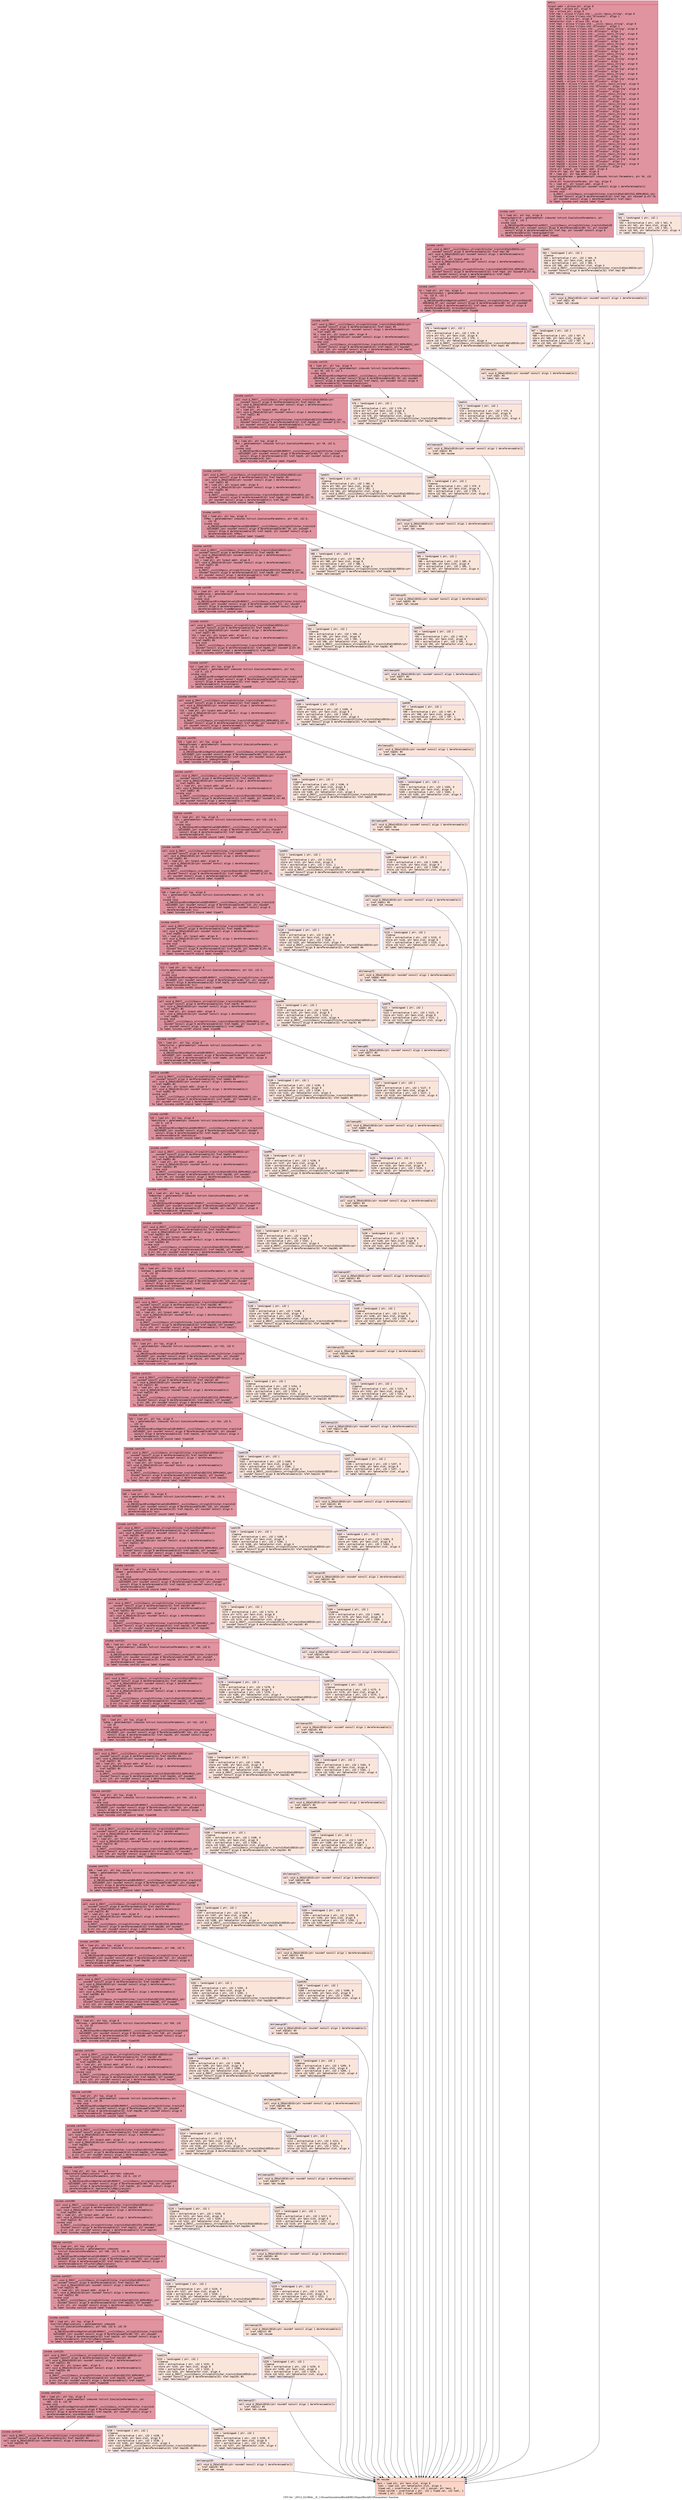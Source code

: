 digraph "CFG for '_ZN12_GLOBAL__N_119scanSimulationBlockERK10InputBlockR10Parameters' function" {
	label="CFG for '_ZN12_GLOBAL__N_119scanSimulationBlockERK10InputBlockR10Parameters' function";

	Node0x562c4e4ecd90 [shape=record,color="#b70d28ff", style=filled, fillcolor="#b70d2870" fontname="Courier",label="{entry:\l|  %input.addr = alloca ptr, align 8\l  %pp.addr = alloca ptr, align 8\l  %sp = alloca ptr, align 8\l  %ref.tmp = alloca %\"class.std::__cxx11::basic_string\", align 8\l  %ref.tmp1 = alloca %\"class.std::allocator\", align 1\l  %exn.slot = alloca ptr, align 8\l  %ehselector.slot = alloca i32, align 4\l  %ref.tmp4 = alloca %\"class.std::__cxx11::basic_string\", align 8\l  %ref.tmp5 = alloca %\"class.std::allocator\", align 1\l  %ref.tmp12 = alloca %\"class.std::__cxx11::basic_string\", align 8\l  %ref.tmp13 = alloca %\"class.std::allocator\", align 1\l  %ref.tmp20 = alloca %\"class.std::__cxx11::basic_string\", align 8\l  %ref.tmp21 = alloca %\"class.std::allocator\", align 1\l  %ref.tmp28 = alloca %\"class.std::__cxx11::basic_string\", align 8\l  %ref.tmp29 = alloca %\"class.std::allocator\", align 1\l  %ref.tmp36 = alloca %\"class.std::__cxx11::basic_string\", align 8\l  %ref.tmp37 = alloca %\"class.std::allocator\", align 1\l  %ref.tmp44 = alloca %\"class.std::__cxx11::basic_string\", align 8\l  %ref.tmp45 = alloca %\"class.std::allocator\", align 1\l  %ref.tmp52 = alloca %\"class.std::__cxx11::basic_string\", align 8\l  %ref.tmp53 = alloca %\"class.std::allocator\", align 1\l  %ref.tmp60 = alloca %\"class.std::__cxx11::basic_string\", align 8\l  %ref.tmp61 = alloca %\"class.std::allocator\", align 1\l  %ref.tmp68 = alloca %\"class.std::__cxx11::basic_string\", align 8\l  %ref.tmp69 = alloca %\"class.std::allocator\", align 1\l  %ref.tmp76 = alloca %\"class.std::__cxx11::basic_string\", align 8\l  %ref.tmp77 = alloca %\"class.std::allocator\", align 1\l  %ref.tmp84 = alloca %\"class.std::__cxx11::basic_string\", align 8\l  %ref.tmp85 = alloca %\"class.std::allocator\", align 1\l  %ref.tmp92 = alloca %\"class.std::__cxx11::basic_string\", align 8\l  %ref.tmp93 = alloca %\"class.std::allocator\", align 1\l  %ref.tmp100 = alloca %\"class.std::__cxx11::basic_string\", align 8\l  %ref.tmp101 = alloca %\"class.std::allocator\", align 1\l  %ref.tmp108 = alloca %\"class.std::__cxx11::basic_string\", align 8\l  %ref.tmp109 = alloca %\"class.std::allocator\", align 1\l  %ref.tmp116 = alloca %\"class.std::__cxx11::basic_string\", align 8\l  %ref.tmp117 = alloca %\"class.std::allocator\", align 1\l  %ref.tmp124 = alloca %\"class.std::__cxx11::basic_string\", align 8\l  %ref.tmp125 = alloca %\"class.std::allocator\", align 1\l  %ref.tmp132 = alloca %\"class.std::__cxx11::basic_string\", align 8\l  %ref.tmp133 = alloca %\"class.std::allocator\", align 1\l  %ref.tmp140 = alloca %\"class.std::__cxx11::basic_string\", align 8\l  %ref.tmp141 = alloca %\"class.std::allocator\", align 1\l  %ref.tmp148 = alloca %\"class.std::__cxx11::basic_string\", align 8\l  %ref.tmp149 = alloca %\"class.std::allocator\", align 1\l  %ref.tmp156 = alloca %\"class.std::__cxx11::basic_string\", align 8\l  %ref.tmp157 = alloca %\"class.std::allocator\", align 1\l  %ref.tmp164 = alloca %\"class.std::__cxx11::basic_string\", align 8\l  %ref.tmp165 = alloca %\"class.std::allocator\", align 1\l  %ref.tmp172 = alloca %\"class.std::__cxx11::basic_string\", align 8\l  %ref.tmp173 = alloca %\"class.std::allocator\", align 1\l  %ref.tmp180 = alloca %\"class.std::__cxx11::basic_string\", align 8\l  %ref.tmp181 = alloca %\"class.std::allocator\", align 1\l  %ref.tmp188 = alloca %\"class.std::__cxx11::basic_string\", align 8\l  %ref.tmp189 = alloca %\"class.std::allocator\", align 1\l  %ref.tmp196 = alloca %\"class.std::__cxx11::basic_string\", align 8\l  %ref.tmp197 = alloca %\"class.std::allocator\", align 1\l  %ref.tmp204 = alloca %\"class.std::__cxx11::basic_string\", align 8\l  %ref.tmp205 = alloca %\"class.std::allocator\", align 1\l  %ref.tmp212 = alloca %\"class.std::__cxx11::basic_string\", align 8\l  %ref.tmp213 = alloca %\"class.std::allocator\", align 1\l  %ref.tmp220 = alloca %\"class.std::__cxx11::basic_string\", align 8\l  %ref.tmp221 = alloca %\"class.std::allocator\", align 1\l  %ref.tmp228 = alloca %\"class.std::__cxx11::basic_string\", align 8\l  %ref.tmp229 = alloca %\"class.std::allocator\", align 1\l  store ptr %input, ptr %input.addr, align 8\l  store ptr %pp, ptr %pp.addr, align 8\l  %0 = load ptr, ptr %pp.addr, align 8\l  %simulationParams = getelementptr inbounds %struct.Parameters, ptr %0, i32\l... 0, i32 0\l  store ptr %simulationParams, ptr %sp, align 8\l  %1 = load ptr, ptr %input.addr, align 8\l  call void @_ZNSaIcEC1Ev(ptr noundef nonnull align 1 dereferenceable(1)\l... %ref.tmp1) #3\l  invoke void\l... @_ZNSt7__cxx1112basic_stringIcSt11char_traitsIcESaIcEEC2IS3_EEPKcRKS3_(ptr\l... noundef nonnull align 8 dereferenceable(32) %ref.tmp, ptr noundef @.str.79,\l... ptr noundef nonnull align 1 dereferenceable(1) %ref.tmp1)\l          to label %invoke.cont unwind label %lpad\l}"];
	Node0x562c4e4ecd90 -> Node0x562c4e4f0880[tooltip="entry -> invoke.cont\nProbability 100.00%" ];
	Node0x562c4e4ecd90 -> Node0x562c4e4f08d0[tooltip="entry -> lpad\nProbability 0.00%" ];
	Node0x562c4e4f0880 [shape=record,color="#b70d28ff", style=filled, fillcolor="#b70d2870" fontname="Courier",label="{invoke.cont:\l|  %2 = load ptr, ptr %sp, align 8\l  %energySpectrum = getelementptr inbounds %struct.SimulationParameters, ptr\l... %2, i32 0, i32 1\l  invoke void\l... @_ZNK10InputBlock8getValueINSt7__cxx1112basic_stringIcSt11char_traitsIcESaIcEE\l...EEEvRKS6_RT_(ptr noundef nonnull align 8 dereferenceable(80) %1, ptr noundef\l... nonnull align 8 dereferenceable(32) %ref.tmp, ptr noundef nonnull align 8\l... dereferenceable(32) %energySpectrum)\l          to label %invoke.cont3 unwind label %lpad2\l}"];
	Node0x562c4e4f0880 -> Node0x562c4e4f0830[tooltip="invoke.cont -> invoke.cont3\nProbability 100.00%" ];
	Node0x562c4e4f0880 -> Node0x562c4e4f0c80[tooltip="invoke.cont -> lpad2\nProbability 0.00%" ];
	Node0x562c4e4f0830 [shape=record,color="#b70d28ff", style=filled, fillcolor="#b70d2870" fontname="Courier",label="{invoke.cont3:\l|  call void @_ZNSt7__cxx1112basic_stringIcSt11char_traitsIcESaIcEED1Ev(ptr\l... noundef nonnull align 8 dereferenceable(32) %ref.tmp) #3\l  call void @_ZNSaIcED1Ev(ptr noundef nonnull align 1 dereferenceable(1)\l... %ref.tmp1) #3\l  %3 = load ptr, ptr %input.addr, align 8\l  call void @_ZNSaIcEC1Ev(ptr noundef nonnull align 1 dereferenceable(1)\l... %ref.tmp5) #3\l  invoke void\l... @_ZNSt7__cxx1112basic_stringIcSt11char_traitsIcESaIcEEC2IS3_EEPKcRKS3_(ptr\l... noundef nonnull align 8 dereferenceable(32) %ref.tmp4, ptr noundef @.str.81,\l... ptr noundef nonnull align 1 dereferenceable(1) %ref.tmp5)\l          to label %invoke.cont7 unwind label %lpad6\l}"];
	Node0x562c4e4f0830 -> Node0x562c4e4f1360[tooltip="invoke.cont3 -> invoke.cont7\nProbability 100.00%" ];
	Node0x562c4e4f0830 -> Node0x562c4e4f13b0[tooltip="invoke.cont3 -> lpad6\nProbability 0.00%" ];
	Node0x562c4e4f1360 [shape=record,color="#b70d28ff", style=filled, fillcolor="#b70d2870" fontname="Courier",label="{invoke.cont7:\l|  %4 = load ptr, ptr %sp, align 8\l  %crossSectionsOut = getelementptr inbounds %struct.SimulationParameters, ptr\l... %4, i32 0, i32 2\l  invoke void\l... @_ZNK10InputBlock8getValueINSt7__cxx1112basic_stringIcSt11char_traitsIcESaIcEE\l...EEEvRKS6_RT_(ptr noundef nonnull align 8 dereferenceable(80) %3, ptr noundef\l... nonnull align 8 dereferenceable(32) %ref.tmp4, ptr noundef nonnull align 8\l... dereferenceable(32) %crossSectionsOut)\l          to label %invoke.cont9 unwind label %lpad8\l}"];
	Node0x562c4e4f1360 -> Node0x562c4e4f1310[tooltip="invoke.cont7 -> invoke.cont9\nProbability 100.00%" ];
	Node0x562c4e4f1360 -> Node0x562c4e4f17b0[tooltip="invoke.cont7 -> lpad8\nProbability 0.00%" ];
	Node0x562c4e4f1310 [shape=record,color="#b70d28ff", style=filled, fillcolor="#b70d2870" fontname="Courier",label="{invoke.cont9:\l|  call void @_ZNSt7__cxx1112basic_stringIcSt11char_traitsIcESaIcEED1Ev(ptr\l... noundef nonnull align 8 dereferenceable(32) %ref.tmp4) #3\l  call void @_ZNSaIcED1Ev(ptr noundef nonnull align 1 dereferenceable(1)\l... %ref.tmp5) #3\l  %5 = load ptr, ptr %input.addr, align 8\l  call void @_ZNSaIcEC1Ev(ptr noundef nonnull align 1 dereferenceable(1)\l... %ref.tmp13) #3\l  invoke void\l... @_ZNSt7__cxx1112basic_stringIcSt11char_traitsIcESaIcEEC2IS3_EEPKcRKS3_(ptr\l... noundef nonnull align 8 dereferenceable(32) %ref.tmp12, ptr noundef\l... @.str.129, ptr noundef nonnull align 1 dereferenceable(1) %ref.tmp13)\l          to label %invoke.cont15 unwind label %lpad14\l}"];
	Node0x562c4e4f1310 -> Node0x562c4e4f1e40[tooltip="invoke.cont9 -> invoke.cont15\nProbability 100.00%" ];
	Node0x562c4e4f1310 -> Node0x562c4e4f1e90[tooltip="invoke.cont9 -> lpad14\nProbability 0.00%" ];
	Node0x562c4e4f1e40 [shape=record,color="#b70d28ff", style=filled, fillcolor="#b70d2870" fontname="Courier",label="{invoke.cont15:\l|  %6 = load ptr, ptr %sp, align 8\l  %boundaryCondition = getelementptr inbounds %struct.SimulationParameters,\l... ptr %6, i32 0, i32 3\l  invoke void\l... @_ZNK10InputBlock8getValueINSt7__cxx1112basic_stringIcSt11char_traitsIcESaIcEE\l...EEEvRKS6_RT_(ptr noundef nonnull align 8 dereferenceable(80) %5, ptr noundef\l... nonnull align 8 dereferenceable(32) %ref.tmp12, ptr noundef nonnull align 8\l... dereferenceable(32) %boundaryCondition)\l          to label %invoke.cont17 unwind label %lpad16\l}"];
	Node0x562c4e4f1e40 -> Node0x562c4e4f1df0[tooltip="invoke.cont15 -> invoke.cont17\nProbability 100.00%" ];
	Node0x562c4e4f1e40 -> Node0x562c4e4f22c0[tooltip="invoke.cont15 -> lpad16\nProbability 0.00%" ];
	Node0x562c4e4f1df0 [shape=record,color="#b70d28ff", style=filled, fillcolor="#b70d2870" fontname="Courier",label="{invoke.cont17:\l|  call void @_ZNSt7__cxx1112basic_stringIcSt11char_traitsIcESaIcEED1Ev(ptr\l... noundef nonnull align 8 dereferenceable(32) %ref.tmp12) #3\l  call void @_ZNSaIcED1Ev(ptr noundef nonnull align 1 dereferenceable(1)\l... %ref.tmp13) #3\l  %7 = load ptr, ptr %input.addr, align 8\l  call void @_ZNSaIcEC1Ev(ptr noundef nonnull align 1 dereferenceable(1)\l... %ref.tmp21) #3\l  invoke void\l... @_ZNSt7__cxx1112basic_stringIcSt11char_traitsIcESaIcEEC2IS3_EEPKcRKS3_(ptr\l... noundef nonnull align 8 dereferenceable(32) %ref.tmp20, ptr noundef @.str.73,\l... ptr noundef nonnull align 1 dereferenceable(1) %ref.tmp21)\l          to label %invoke.cont23 unwind label %lpad22\l}"];
	Node0x562c4e4f1df0 -> Node0x562c4e4f28e0[tooltip="invoke.cont17 -> invoke.cont23\nProbability 100.00%" ];
	Node0x562c4e4f1df0 -> Node0x562c4e4f2930[tooltip="invoke.cont17 -> lpad22\nProbability 0.00%" ];
	Node0x562c4e4f28e0 [shape=record,color="#b70d28ff", style=filled, fillcolor="#b70d2870" fontname="Courier",label="{invoke.cont23:\l|  %8 = load ptr, ptr %sp, align 8\l  %dt = getelementptr inbounds %struct.SimulationParameters, ptr %8, i32 0,\l... i32 18\l  invoke void\l... @_ZNK10InputBlock8getValueIdEEvRKNSt7__cxx1112basic_stringIcSt11char_traitsIcE\l...SaIcEEERT_(ptr noundef nonnull align 8 dereferenceable(80) %7, ptr noundef\l... nonnull align 8 dereferenceable(32) %ref.tmp20, ptr noundef nonnull align 8\l... dereferenceable(8) %dt)\l          to label %invoke.cont25 unwind label %lpad24\l}"];
	Node0x562c4e4f28e0 -> Node0x562c4e4f2890[tooltip="invoke.cont23 -> invoke.cont25\nProbability 100.00%" ];
	Node0x562c4e4f28e0 -> Node0x562c4e4f2d30[tooltip="invoke.cont23 -> lpad24\nProbability 0.00%" ];
	Node0x562c4e4f2890 [shape=record,color="#b70d28ff", style=filled, fillcolor="#b70d2870" fontname="Courier",label="{invoke.cont25:\l|  call void @_ZNSt7__cxx1112basic_stringIcSt11char_traitsIcESaIcEED1Ev(ptr\l... noundef nonnull align 8 dereferenceable(32) %ref.tmp20) #3\l  call void @_ZNSaIcED1Ev(ptr noundef nonnull align 1 dereferenceable(1)\l... %ref.tmp21) #3\l  %9 = load ptr, ptr %input.addr, align 8\l  call void @_ZNSaIcEC1Ev(ptr noundef nonnull align 1 dereferenceable(1)\l... %ref.tmp29) #3\l  invoke void\l... @_ZNSt7__cxx1112basic_stringIcSt11char_traitsIcESaIcEEC2IS3_EEPKcRKS3_(ptr\l... noundef nonnull align 8 dereferenceable(32) %ref.tmp28, ptr noundef @.str.75,\l... ptr noundef nonnull align 1 dereferenceable(1) %ref.tmp29)\l          to label %invoke.cont31 unwind label %lpad30\l}"];
	Node0x562c4e4f2890 -> Node0x562c4e4f34e0[tooltip="invoke.cont25 -> invoke.cont31\nProbability 100.00%" ];
	Node0x562c4e4f2890 -> Node0x562c4e4f3530[tooltip="invoke.cont25 -> lpad30\nProbability 0.00%" ];
	Node0x562c4e4f34e0 [shape=record,color="#b70d28ff", style=filled, fillcolor="#b70d2870" fontname="Courier",label="{invoke.cont31:\l|  %10 = load ptr, ptr %sp, align 8\l  %fMax = getelementptr inbounds %struct.SimulationParameters, ptr %10, i32 0,\l... i32 19\l  invoke void\l... @_ZNK10InputBlock8getValueIdEEvRKNSt7__cxx1112basic_stringIcSt11char_traitsIcE\l...SaIcEEERT_(ptr noundef nonnull align 8 dereferenceable(80) %9, ptr noundef\l... nonnull align 8 dereferenceable(32) %ref.tmp28, ptr noundef nonnull align 8\l... dereferenceable(8) %fMax)\l          to label %invoke.cont33 unwind label %lpad32\l}"];
	Node0x562c4e4f34e0 -> Node0x562c4e4f3490[tooltip="invoke.cont31 -> invoke.cont33\nProbability 100.00%" ];
	Node0x562c4e4f34e0 -> Node0x562c4e4f3900[tooltip="invoke.cont31 -> lpad32\nProbability 0.00%" ];
	Node0x562c4e4f3490 [shape=record,color="#b70d28ff", style=filled, fillcolor="#b70d2870" fontname="Courier",label="{invoke.cont33:\l|  call void @_ZNSt7__cxx1112basic_stringIcSt11char_traitsIcESaIcEED1Ev(ptr\l... noundef nonnull align 8 dereferenceable(32) %ref.tmp28) #3\l  call void @_ZNSaIcED1Ev(ptr noundef nonnull align 1 dereferenceable(1)\l... %ref.tmp29) #3\l  %11 = load ptr, ptr %input.addr, align 8\l  call void @_ZNSaIcEC1Ev(ptr noundef nonnull align 1 dereferenceable(1)\l... %ref.tmp37) #3\l  invoke void\l... @_ZNSt7__cxx1112basic_stringIcSt11char_traitsIcESaIcEEC2IS3_EEPKcRKS3_(ptr\l... noundef nonnull align 8 dereferenceable(32) %ref.tmp36, ptr noundef @.str.83,\l... ptr noundef nonnull align 1 dereferenceable(1) %ref.tmp37)\l          to label %invoke.cont39 unwind label %lpad38\l}"];
	Node0x562c4e4f3490 -> Node0x562c4e4f3f70[tooltip="invoke.cont33 -> invoke.cont39\nProbability 100.00%" ];
	Node0x562c4e4f3490 -> Node0x562c4e4f3fc0[tooltip="invoke.cont33 -> lpad38\nProbability 0.00%" ];
	Node0x562c4e4f3f70 [shape=record,color="#b70d28ff", style=filled, fillcolor="#b70d2870" fontname="Courier",label="{invoke.cont39:\l|  %12 = load ptr, ptr %sp, align 8\l  %loadBalance = getelementptr inbounds %struct.SimulationParameters, ptr %12,\l... i32 0, i32 4\l  invoke void\l... @_ZNK10InputBlock8getValueIiEEvRKNSt7__cxx1112basic_stringIcSt11char_traitsIcE\l...SaIcEEERT_(ptr noundef nonnull align 8 dereferenceable(80) %11, ptr noundef\l... nonnull align 8 dereferenceable(32) %ref.tmp36, ptr noundef nonnull align 4\l... dereferenceable(4) %loadBalance)\l          to label %invoke.cont41 unwind label %lpad40\l}"];
	Node0x562c4e4f3f70 -> Node0x562c4e4f3f20[tooltip="invoke.cont39 -> invoke.cont41\nProbability 100.00%" ];
	Node0x562c4e4f3f70 -> Node0x562c4e4ef380[tooltip="invoke.cont39 -> lpad40\nProbability 0.00%" ];
	Node0x562c4e4f3f20 [shape=record,color="#b70d28ff", style=filled, fillcolor="#b70d2870" fontname="Courier",label="{invoke.cont41:\l|  call void @_ZNSt7__cxx1112basic_stringIcSt11char_traitsIcESaIcEED1Ev(ptr\l... noundef nonnull align 8 dereferenceable(32) %ref.tmp36) #3\l  call void @_ZNSaIcED1Ev(ptr noundef nonnull align 1 dereferenceable(1)\l... %ref.tmp37) #3\l  %13 = load ptr, ptr %input.addr, align 8\l  call void @_ZNSaIcEC1Ev(ptr noundef nonnull align 1 dereferenceable(1)\l... %ref.tmp45) #3\l  invoke void\l... @_ZNSt7__cxx1112basic_stringIcSt11char_traitsIcESaIcEEC2IS3_EEPKcRKS3_(ptr\l... noundef nonnull align 8 dereferenceable(32) %ref.tmp44, ptr noundef @.str.85,\l... ptr noundef nonnull align 1 dereferenceable(1) %ref.tmp45)\l          to label %invoke.cont47 unwind label %lpad46\l}"];
	Node0x562c4e4f3f20 -> Node0x562c4e4f51b0[tooltip="invoke.cont41 -> invoke.cont47\nProbability 100.00%" ];
	Node0x562c4e4f3f20 -> Node0x562c4e4f5200[tooltip="invoke.cont41 -> lpad46\nProbability 0.00%" ];
	Node0x562c4e4f51b0 [shape=record,color="#b70d28ff", style=filled, fillcolor="#b70d2870" fontname="Courier",label="{invoke.cont47:\l|  %14 = load ptr, ptr %sp, align 8\l  %cycleTimers = getelementptr inbounds %struct.SimulationParameters, ptr %14,\l... i32 0, i32 5\l  invoke void\l... @_ZNK10InputBlock8getValueIiEEvRKNSt7__cxx1112basic_stringIcSt11char_traitsIcE\l...SaIcEEERT_(ptr noundef nonnull align 8 dereferenceable(80) %13, ptr noundef\l... nonnull align 8 dereferenceable(32) %ref.tmp44, ptr noundef nonnull align 4\l... dereferenceable(4) %cycleTimers)\l          to label %invoke.cont49 unwind label %lpad48\l}"];
	Node0x562c4e4f51b0 -> Node0x562c4e4f5160[tooltip="invoke.cont47 -> invoke.cont49\nProbability 100.00%" ];
	Node0x562c4e4f51b0 -> Node0x562c4e4f5600[tooltip="invoke.cont47 -> lpad48\nProbability 0.00%" ];
	Node0x562c4e4f5160 [shape=record,color="#b70d28ff", style=filled, fillcolor="#b70d2870" fontname="Courier",label="{invoke.cont49:\l|  call void @_ZNSt7__cxx1112basic_stringIcSt11char_traitsIcESaIcEED1Ev(ptr\l... noundef nonnull align 8 dereferenceable(32) %ref.tmp44) #3\l  call void @_ZNSaIcED1Ev(ptr noundef nonnull align 1 dereferenceable(1)\l... %ref.tmp45) #3\l  %15 = load ptr, ptr %input.addr, align 8\l  call void @_ZNSaIcEC1Ev(ptr noundef nonnull align 1 dereferenceable(1)\l... %ref.tmp53) #3\l  invoke void\l... @_ZNSt7__cxx1112basic_stringIcSt11char_traitsIcESaIcEEC2IS3_EEPKcRKS3_(ptr\l... noundef nonnull align 8 dereferenceable(32) %ref.tmp52, ptr noundef @.str.87,\l... ptr noundef nonnull align 1 dereferenceable(1) %ref.tmp53)\l          to label %invoke.cont55 unwind label %lpad54\l}"];
	Node0x562c4e4f5160 -> Node0x562c4e4f5c50[tooltip="invoke.cont49 -> invoke.cont55\nProbability 100.00%" ];
	Node0x562c4e4f5160 -> Node0x562c4e4f5ca0[tooltip="invoke.cont49 -> lpad54\nProbability 0.00%" ];
	Node0x562c4e4f5c50 [shape=record,color="#b70d28ff", style=filled, fillcolor="#b70d2870" fontname="Courier",label="{invoke.cont55:\l|  %16 = load ptr, ptr %sp, align 8\l  %debugThreads = getelementptr inbounds %struct.SimulationParameters, ptr\l... %16, i32 0, i32 6\l  invoke void\l... @_ZNK10InputBlock8getValueIiEEvRKNSt7__cxx1112basic_stringIcSt11char_traitsIcE\l...SaIcEEERT_(ptr noundef nonnull align 8 dereferenceable(80) %15, ptr noundef\l... nonnull align 8 dereferenceable(32) %ref.tmp52, ptr noundef nonnull align 4\l... dereferenceable(4) %debugThreads)\l          to label %invoke.cont57 unwind label %lpad56\l}"];
	Node0x562c4e4f5c50 -> Node0x562c4e4f5c00[tooltip="invoke.cont55 -> invoke.cont57\nProbability 100.00%" ];
	Node0x562c4e4f5c50 -> Node0x562c4e4f60a0[tooltip="invoke.cont55 -> lpad56\nProbability 0.00%" ];
	Node0x562c4e4f5c00 [shape=record,color="#b70d28ff", style=filled, fillcolor="#b70d2870" fontname="Courier",label="{invoke.cont57:\l|  call void @_ZNSt7__cxx1112basic_stringIcSt11char_traitsIcESaIcEED1Ev(ptr\l... noundef nonnull align 8 dereferenceable(32) %ref.tmp52) #3\l  call void @_ZNSaIcED1Ev(ptr noundef nonnull align 1 dereferenceable(1)\l... %ref.tmp53) #3\l  %17 = load ptr, ptr %input.addr, align 8\l  call void @_ZNSaIcEC1Ev(ptr noundef nonnull align 1 dereferenceable(1)\l... %ref.tmp61) #3\l  invoke void\l... @_ZNSt7__cxx1112basic_stringIcSt11char_traitsIcESaIcEEC2IS3_EEPKcRKS3_(ptr\l... noundef nonnull align 8 dereferenceable(32) %ref.tmp60, ptr noundef @.str.89,\l... ptr noundef nonnull align 1 dereferenceable(1) %ref.tmp61)\l          to label %invoke.cont63 unwind label %lpad62\l}"];
	Node0x562c4e4f5c00 -> Node0x562c4e4f66f0[tooltip="invoke.cont57 -> invoke.cont63\nProbability 100.00%" ];
	Node0x562c4e4f5c00 -> Node0x562c4e4f6740[tooltip="invoke.cont57 -> lpad62\nProbability 0.00%" ];
	Node0x562c4e4f66f0 [shape=record,color="#b70d28ff", style=filled, fillcolor="#b70d2870" fontname="Courier",label="{invoke.cont63:\l|  %18 = load ptr, ptr %sp, align 8\l  %lx = getelementptr inbounds %struct.SimulationParameters, ptr %18, i32 0,\l... i32 20\l  invoke void\l... @_ZNK10InputBlock8getValueIdEEvRKNSt7__cxx1112basic_stringIcSt11char_traitsIcE\l...SaIcEEERT_(ptr noundef nonnull align 8 dereferenceable(80) %17, ptr noundef\l... nonnull align 8 dereferenceable(32) %ref.tmp60, ptr noundef nonnull align 8\l... dereferenceable(8) %lx)\l          to label %invoke.cont65 unwind label %lpad64\l}"];
	Node0x562c4e4f66f0 -> Node0x562c4e4f66a0[tooltip="invoke.cont63 -> invoke.cont65\nProbability 100.00%" ];
	Node0x562c4e4f66f0 -> Node0x562c4e4f6b10[tooltip="invoke.cont63 -> lpad64\nProbability 0.00%" ];
	Node0x562c4e4f66a0 [shape=record,color="#b70d28ff", style=filled, fillcolor="#b70d2870" fontname="Courier",label="{invoke.cont65:\l|  call void @_ZNSt7__cxx1112basic_stringIcSt11char_traitsIcESaIcEED1Ev(ptr\l... noundef nonnull align 8 dereferenceable(32) %ref.tmp60) #3\l  call void @_ZNSaIcED1Ev(ptr noundef nonnull align 1 dereferenceable(1)\l... %ref.tmp61) #3\l  %19 = load ptr, ptr %input.addr, align 8\l  call void @_ZNSaIcEC1Ev(ptr noundef nonnull align 1 dereferenceable(1)\l... %ref.tmp69) #3\l  invoke void\l... @_ZNSt7__cxx1112basic_stringIcSt11char_traitsIcESaIcEEC2IS3_EEPKcRKS3_(ptr\l... noundef nonnull align 8 dereferenceable(32) %ref.tmp68, ptr noundef @.str.91,\l... ptr noundef nonnull align 1 dereferenceable(1) %ref.tmp69)\l          to label %invoke.cont71 unwind label %lpad70\l}"];
	Node0x562c4e4f66a0 -> Node0x562c4e4f7180[tooltip="invoke.cont65 -> invoke.cont71\nProbability 100.00%" ];
	Node0x562c4e4f66a0 -> Node0x562c4e4f71d0[tooltip="invoke.cont65 -> lpad70\nProbability 0.00%" ];
	Node0x562c4e4f7180 [shape=record,color="#b70d28ff", style=filled, fillcolor="#b70d2870" fontname="Courier",label="{invoke.cont71:\l|  %20 = load ptr, ptr %sp, align 8\l  %ly = getelementptr inbounds %struct.SimulationParameters, ptr %20, i32 0,\l... i32 21\l  invoke void\l... @_ZNK10InputBlock8getValueIdEEvRKNSt7__cxx1112basic_stringIcSt11char_traitsIcE\l...SaIcEEERT_(ptr noundef nonnull align 8 dereferenceable(80) %19, ptr noundef\l... nonnull align 8 dereferenceable(32) %ref.tmp68, ptr noundef nonnull align 8\l... dereferenceable(8) %ly)\l          to label %invoke.cont73 unwind label %lpad72\l}"];
	Node0x562c4e4f7180 -> Node0x562c4e4f7130[tooltip="invoke.cont71 -> invoke.cont73\nProbability 100.00%" ];
	Node0x562c4e4f7180 -> Node0x562c4e4f75a0[tooltip="invoke.cont71 -> lpad72\nProbability 0.00%" ];
	Node0x562c4e4f7130 [shape=record,color="#b70d28ff", style=filled, fillcolor="#b70d2870" fontname="Courier",label="{invoke.cont73:\l|  call void @_ZNSt7__cxx1112basic_stringIcSt11char_traitsIcESaIcEED1Ev(ptr\l... noundef nonnull align 8 dereferenceable(32) %ref.tmp68) #3\l  call void @_ZNSaIcED1Ev(ptr noundef nonnull align 1 dereferenceable(1)\l... %ref.tmp69) #3\l  %21 = load ptr, ptr %input.addr, align 8\l  call void @_ZNSaIcEC1Ev(ptr noundef nonnull align 1 dereferenceable(1)\l... %ref.tmp77) #3\l  invoke void\l... @_ZNSt7__cxx1112basic_stringIcSt11char_traitsIcESaIcEEC2IS3_EEPKcRKS3_(ptr\l... noundef nonnull align 8 dereferenceable(32) %ref.tmp76, ptr noundef @.str.93,\l... ptr noundef nonnull align 1 dereferenceable(1) %ref.tmp77)\l          to label %invoke.cont79 unwind label %lpad78\l}"];
	Node0x562c4e4f7130 -> Node0x562c4e4f7c10[tooltip="invoke.cont73 -> invoke.cont79\nProbability 100.00%" ];
	Node0x562c4e4f7130 -> Node0x562c4e4f7c60[tooltip="invoke.cont73 -> lpad78\nProbability 0.00%" ];
	Node0x562c4e4f7c10 [shape=record,color="#b70d28ff", style=filled, fillcolor="#b70d2870" fontname="Courier",label="{invoke.cont79:\l|  %22 = load ptr, ptr %sp, align 8\l  %lz = getelementptr inbounds %struct.SimulationParameters, ptr %22, i32 0,\l... i32 22\l  invoke void\l... @_ZNK10InputBlock8getValueIdEEvRKNSt7__cxx1112basic_stringIcSt11char_traitsIcE\l...SaIcEEERT_(ptr noundef nonnull align 8 dereferenceable(80) %21, ptr noundef\l... nonnull align 8 dereferenceable(32) %ref.tmp76, ptr noundef nonnull align 8\l... dereferenceable(8) %lz)\l          to label %invoke.cont81 unwind label %lpad80\l}"];
	Node0x562c4e4f7c10 -> Node0x562c4e4f7bc0[tooltip="invoke.cont79 -> invoke.cont81\nProbability 100.00%" ];
	Node0x562c4e4f7c10 -> Node0x562c4e4f8030[tooltip="invoke.cont79 -> lpad80\nProbability 0.00%" ];
	Node0x562c4e4f7bc0 [shape=record,color="#b70d28ff", style=filled, fillcolor="#b70d2870" fontname="Courier",label="{invoke.cont81:\l|  call void @_ZNSt7__cxx1112basic_stringIcSt11char_traitsIcESaIcEED1Ev(ptr\l... noundef nonnull align 8 dereferenceable(32) %ref.tmp76) #3\l  call void @_ZNSaIcED1Ev(ptr noundef nonnull align 1 dereferenceable(1)\l... %ref.tmp77) #3\l  %23 = load ptr, ptr %input.addr, align 8\l  call void @_ZNSaIcEC1Ev(ptr noundef nonnull align 1 dereferenceable(1)\l... %ref.tmp85) #3\l  invoke void\l... @_ZNSt7__cxx1112basic_stringIcSt11char_traitsIcESaIcEEC2IS3_EEPKcRKS3_(ptr\l... noundef nonnull align 8 dereferenceable(32) %ref.tmp84, ptr noundef @.str.95,\l... ptr noundef nonnull align 1 dereferenceable(1) %ref.tmp85)\l          to label %invoke.cont87 unwind label %lpad86\l}"];
	Node0x562c4e4f7bc0 -> Node0x562c4e4f86a0[tooltip="invoke.cont81 -> invoke.cont87\nProbability 100.00%" ];
	Node0x562c4e4f7bc0 -> Node0x562c4e4f86f0[tooltip="invoke.cont81 -> lpad86\nProbability 0.00%" ];
	Node0x562c4e4f86a0 [shape=record,color="#b70d28ff", style=filled, fillcolor="#b70d2870" fontname="Courier",label="{invoke.cont87:\l|  %24 = load ptr, ptr %sp, align 8\l  %nParticles = getelementptr inbounds %struct.SimulationParameters, ptr %24,\l... i32 0, i32 7\l  invoke void\l... @_ZNK10InputBlock8getValueImEEvRKNSt7__cxx1112basic_stringIcSt11char_traitsIcE\l...SaIcEEERT_(ptr noundef nonnull align 8 dereferenceable(80) %23, ptr noundef\l... nonnull align 8 dereferenceable(32) %ref.tmp84, ptr noundef nonnull align 8\l... dereferenceable(8) %nParticles)\l          to label %invoke.cont89 unwind label %lpad88\l}"];
	Node0x562c4e4f86a0 -> Node0x562c4e4f8650[tooltip="invoke.cont87 -> invoke.cont89\nProbability 100.00%" ];
	Node0x562c4e4f86a0 -> Node0x562c4e4f8af0[tooltip="invoke.cont87 -> lpad88\nProbability 0.00%" ];
	Node0x562c4e4f8650 [shape=record,color="#b70d28ff", style=filled, fillcolor="#b70d2870" fontname="Courier",label="{invoke.cont89:\l|  call void @_ZNSt7__cxx1112basic_stringIcSt11char_traitsIcESaIcEED1Ev(ptr\l... noundef nonnull align 8 dereferenceable(32) %ref.tmp84) #3\l  call void @_ZNSaIcED1Ev(ptr noundef nonnull align 1 dereferenceable(1)\l... %ref.tmp85) #3\l  %25 = load ptr, ptr %input.addr, align 8\l  call void @_ZNSaIcEC1Ev(ptr noundef nonnull align 1 dereferenceable(1)\l... %ref.tmp93) #3\l  invoke void\l... @_ZNSt7__cxx1112basic_stringIcSt11char_traitsIcESaIcEEC2IS3_EEPKcRKS3_(ptr\l... noundef nonnull align 8 dereferenceable(32) %ref.tmp92, ptr noundef @.str.97,\l... ptr noundef nonnull align 1 dereferenceable(1) %ref.tmp93)\l          to label %invoke.cont95 unwind label %lpad94\l}"];
	Node0x562c4e4f8650 -> Node0x562c4e4f9280[tooltip="invoke.cont89 -> invoke.cont95\nProbability 100.00%" ];
	Node0x562c4e4f8650 -> Node0x562c4e4f92d0[tooltip="invoke.cont89 -> lpad94\nProbability 0.00%" ];
	Node0x562c4e4f9280 [shape=record,color="#b70d28ff", style=filled, fillcolor="#b70d2870" fontname="Courier",label="{invoke.cont95:\l|  %26 = load ptr, ptr %sp, align 8\l  %batchSize = getelementptr inbounds %struct.SimulationParameters, ptr %26,\l... i32 0, i32 8\l  invoke void\l... @_ZNK10InputBlock8getValueImEEvRKNSt7__cxx1112basic_stringIcSt11char_traitsIcE\l...SaIcEEERT_(ptr noundef nonnull align 8 dereferenceable(80) %25, ptr noundef\l... nonnull align 8 dereferenceable(32) %ref.tmp92, ptr noundef nonnull align 8\l... dereferenceable(8) %batchSize)\l          to label %invoke.cont97 unwind label %lpad96\l}"];
	Node0x562c4e4f9280 -> Node0x562c4e4f9230[tooltip="invoke.cont95 -> invoke.cont97\nProbability 100.00%" ];
	Node0x562c4e4f9280 -> Node0x562c4e4f96d0[tooltip="invoke.cont95 -> lpad96\nProbability 0.00%" ];
	Node0x562c4e4f9230 [shape=record,color="#b70d28ff", style=filled, fillcolor="#b70d2870" fontname="Courier",label="{invoke.cont97:\l|  call void @_ZNSt7__cxx1112basic_stringIcSt11char_traitsIcESaIcEED1Ev(ptr\l... noundef nonnull align 8 dereferenceable(32) %ref.tmp92) #3\l  call void @_ZNSaIcED1Ev(ptr noundef nonnull align 1 dereferenceable(1)\l... %ref.tmp93) #3\l  %27 = load ptr, ptr %input.addr, align 8\l  call void @_ZNSaIcEC1Ev(ptr noundef nonnull align 1 dereferenceable(1)\l... %ref.tmp101) #3\l  invoke void\l... @_ZNSt7__cxx1112basic_stringIcSt11char_traitsIcESaIcEEC2IS3_EEPKcRKS3_(ptr\l... noundef nonnull align 8 dereferenceable(32) %ref.tmp100, ptr noundef\l... @.str.99, ptr noundef nonnull align 1 dereferenceable(1) %ref.tmp101)\l          to label %invoke.cont103 unwind label %lpad102\l}"];
	Node0x562c4e4f9230 -> Node0x562c4e4f9d20[tooltip="invoke.cont97 -> invoke.cont103\nProbability 100.00%" ];
	Node0x562c4e4f9230 -> Node0x562c4e4f9d70[tooltip="invoke.cont97 -> lpad102\nProbability 0.00%" ];
	Node0x562c4e4f9d20 [shape=record,color="#b70d28ff", style=filled, fillcolor="#b70d2870" fontname="Courier",label="{invoke.cont103:\l|  %28 = load ptr, ptr %sp, align 8\l  %nBatches = getelementptr inbounds %struct.SimulationParameters, ptr %28,\l... i32 0, i32 9\l  invoke void\l... @_ZNK10InputBlock8getValueImEEvRKNSt7__cxx1112basic_stringIcSt11char_traitsIcE\l...SaIcEEERT_(ptr noundef nonnull align 8 dereferenceable(80) %27, ptr noundef\l... nonnull align 8 dereferenceable(32) %ref.tmp100, ptr noundef nonnull align 8\l... dereferenceable(8) %nBatches)\l          to label %invoke.cont105 unwind label %lpad104\l}"];
	Node0x562c4e4f9d20 -> Node0x562c4e4f9cd0[tooltip="invoke.cont103 -> invoke.cont105\nProbability 100.00%" ];
	Node0x562c4e4f9d20 -> Node0x562c4e4fa170[tooltip="invoke.cont103 -> lpad104\nProbability 0.00%" ];
	Node0x562c4e4f9cd0 [shape=record,color="#b70d28ff", style=filled, fillcolor="#b70d2870" fontname="Courier",label="{invoke.cont105:\l|  call void @_ZNSt7__cxx1112basic_stringIcSt11char_traitsIcESaIcEED1Ev(ptr\l... noundef nonnull align 8 dereferenceable(32) %ref.tmp100) #3\l  call void @_ZNSaIcED1Ev(ptr noundef nonnull align 1 dereferenceable(1)\l... %ref.tmp101) #3\l  %29 = load ptr, ptr %input.addr, align 8\l  call void @_ZNSaIcEC1Ev(ptr noundef nonnull align 1 dereferenceable(1)\l... %ref.tmp109) #3\l  invoke void\l... @_ZNSt7__cxx1112basic_stringIcSt11char_traitsIcESaIcEEC2IS3_EEPKcRKS3_(ptr\l... noundef nonnull align 8 dereferenceable(32) %ref.tmp108, ptr noundef\l... @.str.101, ptr noundef nonnull align 1 dereferenceable(1) %ref.tmp109)\l          to label %invoke.cont111 unwind label %lpad110\l}"];
	Node0x562c4e4f9cd0 -> Node0x562c4e4fa7c0[tooltip="invoke.cont105 -> invoke.cont111\nProbability 100.00%" ];
	Node0x562c4e4f9cd0 -> Node0x562c4e4fa810[tooltip="invoke.cont105 -> lpad110\nProbability 0.00%" ];
	Node0x562c4e4fa7c0 [shape=record,color="#b70d28ff", style=filled, fillcolor="#b70d2870" fontname="Courier",label="{invoke.cont111:\l|  %30 = load ptr, ptr %sp, align 8\l  %nSteps = getelementptr inbounds %struct.SimulationParameters, ptr %30, i32\l... 0, i32 10\l  invoke void\l... @_ZNK10InputBlock8getValueIiEEvRKNSt7__cxx1112basic_stringIcSt11char_traitsIcE\l...SaIcEEERT_(ptr noundef nonnull align 8 dereferenceable(80) %29, ptr noundef\l... nonnull align 8 dereferenceable(32) %ref.tmp108, ptr noundef nonnull align 4\l... dereferenceable(4) %nSteps)\l          to label %invoke.cont113 unwind label %lpad112\l}"];
	Node0x562c4e4fa7c0 -> Node0x562c4e4fa770[tooltip="invoke.cont111 -> invoke.cont113\nProbability 100.00%" ];
	Node0x562c4e4fa7c0 -> Node0x562c4e4fabe0[tooltip="invoke.cont111 -> lpad112\nProbability 0.00%" ];
	Node0x562c4e4fa770 [shape=record,color="#b70d28ff", style=filled, fillcolor="#b70d2870" fontname="Courier",label="{invoke.cont113:\l|  call void @_ZNSt7__cxx1112basic_stringIcSt11char_traitsIcESaIcEED1Ev(ptr\l... noundef nonnull align 8 dereferenceable(32) %ref.tmp108) #3\l  call void @_ZNSaIcED1Ev(ptr noundef nonnull align 1 dereferenceable(1)\l... %ref.tmp109) #3\l  %31 = load ptr, ptr %input.addr, align 8\l  call void @_ZNSaIcEC1Ev(ptr noundef nonnull align 1 dereferenceable(1)\l... %ref.tmp117) #3\l  invoke void\l... @_ZNSt7__cxx1112basic_stringIcSt11char_traitsIcESaIcEEC2IS3_EEPKcRKS3_(ptr\l... noundef nonnull align 8 dereferenceable(32) %ref.tmp116, ptr noundef\l... @.str.103, ptr noundef nonnull align 1 dereferenceable(1) %ref.tmp117)\l          to label %invoke.cont119 unwind label %lpad118\l}"];
	Node0x562c4e4fa770 -> Node0x562c4e4fb250[tooltip="invoke.cont113 -> invoke.cont119\nProbability 100.00%" ];
	Node0x562c4e4fa770 -> Node0x562c4e4fb2a0[tooltip="invoke.cont113 -> lpad118\nProbability 0.00%" ];
	Node0x562c4e4fb250 [shape=record,color="#b70d28ff", style=filled, fillcolor="#b70d2870" fontname="Courier",label="{invoke.cont119:\l|  %32 = load ptr, ptr %sp, align 8\l  %nx = getelementptr inbounds %struct.SimulationParameters, ptr %32, i32 0,\l... i32 11\l  invoke void\l... @_ZNK10InputBlock8getValueIiEEvRKNSt7__cxx1112basic_stringIcSt11char_traitsIcE\l...SaIcEEERT_(ptr noundef nonnull align 8 dereferenceable(80) %31, ptr noundef\l... nonnull align 8 dereferenceable(32) %ref.tmp116, ptr noundef nonnull align 4\l... dereferenceable(4) %nx)\l          to label %invoke.cont121 unwind label %lpad120\l}"];
	Node0x562c4e4fb250 -> Node0x562c4e4fb200[tooltip="invoke.cont119 -> invoke.cont121\nProbability 100.00%" ];
	Node0x562c4e4fb250 -> Node0x562c4e4fb670[tooltip="invoke.cont119 -> lpad120\nProbability 0.00%" ];
	Node0x562c4e4fb200 [shape=record,color="#b70d28ff", style=filled, fillcolor="#b70d2870" fontname="Courier",label="{invoke.cont121:\l|  call void @_ZNSt7__cxx1112basic_stringIcSt11char_traitsIcESaIcEED1Ev(ptr\l... noundef nonnull align 8 dereferenceable(32) %ref.tmp116) #3\l  call void @_ZNSaIcED1Ev(ptr noundef nonnull align 1 dereferenceable(1)\l... %ref.tmp117) #3\l  %33 = load ptr, ptr %input.addr, align 8\l  call void @_ZNSaIcEC1Ev(ptr noundef nonnull align 1 dereferenceable(1)\l... %ref.tmp125) #3\l  invoke void\l... @_ZNSt7__cxx1112basic_stringIcSt11char_traitsIcESaIcEEC2IS3_EEPKcRKS3_(ptr\l... noundef nonnull align 8 dereferenceable(32) %ref.tmp124, ptr noundef\l... @.str.105, ptr noundef nonnull align 1 dereferenceable(1) %ref.tmp125)\l          to label %invoke.cont127 unwind label %lpad126\l}"];
	Node0x562c4e4fb200 -> Node0x562c4e4fbce0[tooltip="invoke.cont121 -> invoke.cont127\nProbability 100.00%" ];
	Node0x562c4e4fb200 -> Node0x562c4e4fbd30[tooltip="invoke.cont121 -> lpad126\nProbability 0.00%" ];
	Node0x562c4e4fbce0 [shape=record,color="#b70d28ff", style=filled, fillcolor="#b70d2870" fontname="Courier",label="{invoke.cont127:\l|  %34 = load ptr, ptr %sp, align 8\l  %ny = getelementptr inbounds %struct.SimulationParameters, ptr %34, i32 0,\l... i32 12\l  invoke void\l... @_ZNK10InputBlock8getValueIiEEvRKNSt7__cxx1112basic_stringIcSt11char_traitsIcE\l...SaIcEEERT_(ptr noundef nonnull align 8 dereferenceable(80) %33, ptr noundef\l... nonnull align 8 dereferenceable(32) %ref.tmp124, ptr noundef nonnull align 4\l... dereferenceable(4) %ny)\l          to label %invoke.cont129 unwind label %lpad128\l}"];
	Node0x562c4e4fbce0 -> Node0x562c4e4fbc90[tooltip="invoke.cont127 -> invoke.cont129\nProbability 100.00%" ];
	Node0x562c4e4fbce0 -> Node0x562c4e4fc100[tooltip="invoke.cont127 -> lpad128\nProbability 0.00%" ];
	Node0x562c4e4fbc90 [shape=record,color="#b70d28ff", style=filled, fillcolor="#b70d2870" fontname="Courier",label="{invoke.cont129:\l|  call void @_ZNSt7__cxx1112basic_stringIcSt11char_traitsIcESaIcEED1Ev(ptr\l... noundef nonnull align 8 dereferenceable(32) %ref.tmp124) #3\l  call void @_ZNSaIcED1Ev(ptr noundef nonnull align 1 dereferenceable(1)\l... %ref.tmp125) #3\l  %35 = load ptr, ptr %input.addr, align 8\l  call void @_ZNSaIcEC1Ev(ptr noundef nonnull align 1 dereferenceable(1)\l... %ref.tmp133) #3\l  invoke void\l... @_ZNSt7__cxx1112basic_stringIcSt11char_traitsIcESaIcEEC2IS3_EEPKcRKS3_(ptr\l... noundef nonnull align 8 dereferenceable(32) %ref.tmp132, ptr noundef\l... @.str.107, ptr noundef nonnull align 1 dereferenceable(1) %ref.tmp133)\l          to label %invoke.cont135 unwind label %lpad134\l}"];
	Node0x562c4e4fbc90 -> Node0x562c4e4fc770[tooltip="invoke.cont129 -> invoke.cont135\nProbability 100.00%" ];
	Node0x562c4e4fbc90 -> Node0x562c4e4fc7c0[tooltip="invoke.cont129 -> lpad134\nProbability 0.00%" ];
	Node0x562c4e4fc770 [shape=record,color="#b70d28ff", style=filled, fillcolor="#b70d2870" fontname="Courier",label="{invoke.cont135:\l|  %36 = load ptr, ptr %sp, align 8\l  %nz = getelementptr inbounds %struct.SimulationParameters, ptr %36, i32 0,\l... i32 13\l  invoke void\l... @_ZNK10InputBlock8getValueIiEEvRKNSt7__cxx1112basic_stringIcSt11char_traitsIcE\l...SaIcEEERT_(ptr noundef nonnull align 8 dereferenceable(80) %35, ptr noundef\l... nonnull align 8 dereferenceable(32) %ref.tmp132, ptr noundef nonnull align 4\l... dereferenceable(4) %nz)\l          to label %invoke.cont137 unwind label %lpad136\l}"];
	Node0x562c4e4fc770 -> Node0x562c4e4fc720[tooltip="invoke.cont135 -> invoke.cont137\nProbability 100.00%" ];
	Node0x562c4e4fc770 -> Node0x562c4e4fcb90[tooltip="invoke.cont135 -> lpad136\nProbability 0.00%" ];
	Node0x562c4e4fc720 [shape=record,color="#b70d28ff", style=filled, fillcolor="#b70d2870" fontname="Courier",label="{invoke.cont137:\l|  call void @_ZNSt7__cxx1112basic_stringIcSt11char_traitsIcESaIcEED1Ev(ptr\l... noundef nonnull align 8 dereferenceable(32) %ref.tmp132) #3\l  call void @_ZNSaIcED1Ev(ptr noundef nonnull align 1 dereferenceable(1)\l... %ref.tmp133) #3\l  %37 = load ptr, ptr %input.addr, align 8\l  call void @_ZNSaIcEC1Ev(ptr noundef nonnull align 1 dereferenceable(1)\l... %ref.tmp141) #3\l  invoke void\l... @_ZNSt7__cxx1112basic_stringIcSt11char_traitsIcESaIcEEC2IS3_EEPKcRKS3_(ptr\l... noundef nonnull align 8 dereferenceable(32) %ref.tmp140, ptr noundef\l... @.str.109, ptr noundef nonnull align 1 dereferenceable(1) %ref.tmp141)\l          to label %invoke.cont143 unwind label %lpad142\l}"];
	Node0x562c4e4fc720 -> Node0x562c4e4fd200[tooltip="invoke.cont137 -> invoke.cont143\nProbability 100.00%" ];
	Node0x562c4e4fc720 -> Node0x562c4e4fd250[tooltip="invoke.cont137 -> lpad142\nProbability 0.00%" ];
	Node0x562c4e4fd200 [shape=record,color="#b70d28ff", style=filled, fillcolor="#b70d2870" fontname="Courier",label="{invoke.cont143:\l|  %38 = load ptr, ptr %sp, align 8\l  %seed = getelementptr inbounds %struct.SimulationParameters, ptr %38, i32 0,\l... i32 14\l  invoke void\l... @_ZNK10InputBlock8getValueIiEEvRKNSt7__cxx1112basic_stringIcSt11char_traitsIcE\l...SaIcEEERT_(ptr noundef nonnull align 8 dereferenceable(80) %37, ptr noundef\l... nonnull align 8 dereferenceable(32) %ref.tmp140, ptr noundef nonnull align 4\l... dereferenceable(4) %seed)\l          to label %invoke.cont145 unwind label %lpad144\l}"];
	Node0x562c4e4fd200 -> Node0x562c4e4fd1b0[tooltip="invoke.cont143 -> invoke.cont145\nProbability 100.00%" ];
	Node0x562c4e4fd200 -> Node0x562c4e4fd620[tooltip="invoke.cont143 -> lpad144\nProbability 0.00%" ];
	Node0x562c4e4fd1b0 [shape=record,color="#b70d28ff", style=filled, fillcolor="#b70d2870" fontname="Courier",label="{invoke.cont145:\l|  call void @_ZNSt7__cxx1112basic_stringIcSt11char_traitsIcESaIcEED1Ev(ptr\l... noundef nonnull align 8 dereferenceable(32) %ref.tmp140) #3\l  call void @_ZNSaIcED1Ev(ptr noundef nonnull align 1 dereferenceable(1)\l... %ref.tmp141) #3\l  %39 = load ptr, ptr %input.addr, align 8\l  call void @_ZNSaIcEC1Ev(ptr noundef nonnull align 1 dereferenceable(1)\l... %ref.tmp149) #3\l  invoke void\l... @_ZNSt7__cxx1112basic_stringIcSt11char_traitsIcESaIcEEC2IS3_EEPKcRKS3_(ptr\l... noundef nonnull align 8 dereferenceable(32) %ref.tmp148, ptr noundef\l... @.str.111, ptr noundef nonnull align 1 dereferenceable(1) %ref.tmp149)\l          to label %invoke.cont151 unwind label %lpad150\l}"];
	Node0x562c4e4fd1b0 -> Node0x562c4e4fdc90[tooltip="invoke.cont145 -> invoke.cont151\nProbability 100.00%" ];
	Node0x562c4e4fd1b0 -> Node0x562c4e4fdce0[tooltip="invoke.cont145 -> lpad150\nProbability 0.00%" ];
	Node0x562c4e4fdc90 [shape=record,color="#b70d28ff", style=filled, fillcolor="#b70d2870" fontname="Courier",label="{invoke.cont151:\l|  %40 = load ptr, ptr %sp, align 8\l  %xDom = getelementptr inbounds %struct.SimulationParameters, ptr %40, i32 0,\l... i32 15\l  invoke void\l... @_ZNK10InputBlock8getValueIiEEvRKNSt7__cxx1112basic_stringIcSt11char_traitsIcE\l...SaIcEEERT_(ptr noundef nonnull align 8 dereferenceable(80) %39, ptr noundef\l... nonnull align 8 dereferenceable(32) %ref.tmp148, ptr noundef nonnull align 4\l... dereferenceable(4) %xDom)\l          to label %invoke.cont153 unwind label %lpad152\l}"];
	Node0x562c4e4fdc90 -> Node0x562c4e4fdc40[tooltip="invoke.cont151 -> invoke.cont153\nProbability 100.00%" ];
	Node0x562c4e4fdc90 -> Node0x562c4e4fe0b0[tooltip="invoke.cont151 -> lpad152\nProbability 0.00%" ];
	Node0x562c4e4fdc40 [shape=record,color="#b70d28ff", style=filled, fillcolor="#b70d2870" fontname="Courier",label="{invoke.cont153:\l|  call void @_ZNSt7__cxx1112basic_stringIcSt11char_traitsIcESaIcEED1Ev(ptr\l... noundef nonnull align 8 dereferenceable(32) %ref.tmp148) #3\l  call void @_ZNSaIcED1Ev(ptr noundef nonnull align 1 dereferenceable(1)\l... %ref.tmp149) #3\l  %41 = load ptr, ptr %input.addr, align 8\l  call void @_ZNSaIcEC1Ev(ptr noundef nonnull align 1 dereferenceable(1)\l... %ref.tmp157) #3\l  invoke void\l... @_ZNSt7__cxx1112basic_stringIcSt11char_traitsIcESaIcEEC2IS3_EEPKcRKS3_(ptr\l... noundef nonnull align 8 dereferenceable(32) %ref.tmp156, ptr noundef\l... @.str.113, ptr noundef nonnull align 1 dereferenceable(1) %ref.tmp157)\l          to label %invoke.cont159 unwind label %lpad158\l}"];
	Node0x562c4e4fdc40 -> Node0x562c4e4fe720[tooltip="invoke.cont153 -> invoke.cont159\nProbability 100.00%" ];
	Node0x562c4e4fdc40 -> Node0x562c4e4fe770[tooltip="invoke.cont153 -> lpad158\nProbability 0.00%" ];
	Node0x562c4e4fe720 [shape=record,color="#b70d28ff", style=filled, fillcolor="#b70d2870" fontname="Courier",label="{invoke.cont159:\l|  %42 = load ptr, ptr %sp, align 8\l  %yDom = getelementptr inbounds %struct.SimulationParameters, ptr %42, i32 0,\l... i32 16\l  invoke void\l... @_ZNK10InputBlock8getValueIiEEvRKNSt7__cxx1112basic_stringIcSt11char_traitsIcE\l...SaIcEEERT_(ptr noundef nonnull align 8 dereferenceable(80) %41, ptr noundef\l... nonnull align 8 dereferenceable(32) %ref.tmp156, ptr noundef nonnull align 4\l... dereferenceable(4) %yDom)\l          to label %invoke.cont161 unwind label %lpad160\l}"];
	Node0x562c4e4fe720 -> Node0x562c4e4fe6d0[tooltip="invoke.cont159 -> invoke.cont161\nProbability 100.00%" ];
	Node0x562c4e4fe720 -> Node0x562c4e4feb40[tooltip="invoke.cont159 -> lpad160\nProbability 0.00%" ];
	Node0x562c4e4fe6d0 [shape=record,color="#b70d28ff", style=filled, fillcolor="#b70d2870" fontname="Courier",label="{invoke.cont161:\l|  call void @_ZNSt7__cxx1112basic_stringIcSt11char_traitsIcESaIcEED1Ev(ptr\l... noundef nonnull align 8 dereferenceable(32) %ref.tmp156) #3\l  call void @_ZNSaIcED1Ev(ptr noundef nonnull align 1 dereferenceable(1)\l... %ref.tmp157) #3\l  %43 = load ptr, ptr %input.addr, align 8\l  call void @_ZNSaIcEC1Ev(ptr noundef nonnull align 1 dereferenceable(1)\l... %ref.tmp165) #3\l  invoke void\l... @_ZNSt7__cxx1112basic_stringIcSt11char_traitsIcESaIcEEC2IS3_EEPKcRKS3_(ptr\l... noundef nonnull align 8 dereferenceable(32) %ref.tmp164, ptr noundef\l... @.str.115, ptr noundef nonnull align 1 dereferenceable(1) %ref.tmp165)\l          to label %invoke.cont167 unwind label %lpad166\l}"];
	Node0x562c4e4fe6d0 -> Node0x562c4e4ff1b0[tooltip="invoke.cont161 -> invoke.cont167\nProbability 100.00%" ];
	Node0x562c4e4fe6d0 -> Node0x562c4e4ff200[tooltip="invoke.cont161 -> lpad166\nProbability 0.00%" ];
	Node0x562c4e4ff1b0 [shape=record,color="#b70d28ff", style=filled, fillcolor="#b70d2870" fontname="Courier",label="{invoke.cont167:\l|  %44 = load ptr, ptr %sp, align 8\l  %zDom = getelementptr inbounds %struct.SimulationParameters, ptr %44, i32 0,\l... i32 17\l  invoke void\l... @_ZNK10InputBlock8getValueIiEEvRKNSt7__cxx1112basic_stringIcSt11char_traitsIcE\l...SaIcEEERT_(ptr noundef nonnull align 8 dereferenceable(80) %43, ptr noundef\l... nonnull align 8 dereferenceable(32) %ref.tmp164, ptr noundef nonnull align 4\l... dereferenceable(4) %zDom)\l          to label %invoke.cont169 unwind label %lpad168\l}"];
	Node0x562c4e4ff1b0 -> Node0x562c4e4ff160[tooltip="invoke.cont167 -> invoke.cont169\nProbability 100.00%" ];
	Node0x562c4e4ff1b0 -> Node0x562c4e4ff5d0[tooltip="invoke.cont167 -> lpad168\nProbability 0.00%" ];
	Node0x562c4e4ff160 [shape=record,color="#b70d28ff", style=filled, fillcolor="#b70d2870" fontname="Courier",label="{invoke.cont169:\l|  call void @_ZNSt7__cxx1112basic_stringIcSt11char_traitsIcESaIcEED1Ev(ptr\l... noundef nonnull align 8 dereferenceable(32) %ref.tmp164) #3\l  call void @_ZNSaIcED1Ev(ptr noundef nonnull align 1 dereferenceable(1)\l... %ref.tmp165) #3\l  %45 = load ptr, ptr %input.addr, align 8\l  call void @_ZNSaIcEC1Ev(ptr noundef nonnull align 1 dereferenceable(1)\l... %ref.tmp173) #3\l  invoke void\l... @_ZNSt7__cxx1112basic_stringIcSt11char_traitsIcESaIcEEC2IS3_EEPKcRKS3_(ptr\l... noundef nonnull align 8 dereferenceable(32) %ref.tmp172, ptr noundef\l... @.str.130, ptr noundef nonnull align 1 dereferenceable(1) %ref.tmp173)\l          to label %invoke.cont175 unwind label %lpad174\l}"];
	Node0x562c4e4ff160 -> Node0x562c4e4ffc40[tooltip="invoke.cont169 -> invoke.cont175\nProbability 100.00%" ];
	Node0x562c4e4ff160 -> Node0x562c4e4ffc90[tooltip="invoke.cont169 -> lpad174\nProbability 0.00%" ];
	Node0x562c4e4ffc40 [shape=record,color="#b70d28ff", style=filled, fillcolor="#b70d2870" fontname="Courier",label="{invoke.cont175:\l|  %46 = load ptr, ptr %sp, align 8\l  %eMax = getelementptr inbounds %struct.SimulationParameters, ptr %46, i32 0,\l... i32 24\l  invoke void\l... @_ZNK10InputBlock8getValueIdEEvRKNSt7__cxx1112basic_stringIcSt11char_traitsIcE\l...SaIcEEERT_(ptr noundef nonnull align 8 dereferenceable(80) %45, ptr noundef\l... nonnull align 8 dereferenceable(32) %ref.tmp172, ptr noundef nonnull align 8\l... dereferenceable(8) %eMax)\l          to label %invoke.cont177 unwind label %lpad176\l}"];
	Node0x562c4e4ffc40 -> Node0x562c4e4ffbf0[tooltip="invoke.cont175 -> invoke.cont177\nProbability 100.00%" ];
	Node0x562c4e4ffc40 -> Node0x562c4e500060[tooltip="invoke.cont175 -> lpad176\nProbability 0.00%" ];
	Node0x562c4e4ffbf0 [shape=record,color="#b70d28ff", style=filled, fillcolor="#b70d2870" fontname="Courier",label="{invoke.cont177:\l|  call void @_ZNSt7__cxx1112basic_stringIcSt11char_traitsIcESaIcEED1Ev(ptr\l... noundef nonnull align 8 dereferenceable(32) %ref.tmp172) #3\l  call void @_ZNSaIcED1Ev(ptr noundef nonnull align 1 dereferenceable(1)\l... %ref.tmp173) #3\l  %47 = load ptr, ptr %input.addr, align 8\l  call void @_ZNSaIcEC1Ev(ptr noundef nonnull align 1 dereferenceable(1)\l... %ref.tmp181) #3\l  invoke void\l... @_ZNSt7__cxx1112basic_stringIcSt11char_traitsIcESaIcEEC2IS3_EEPKcRKS3_(ptr\l... noundef nonnull align 8 dereferenceable(32) %ref.tmp180, ptr noundef\l... @.str.131, ptr noundef nonnull align 1 dereferenceable(1) %ref.tmp181)\l          to label %invoke.cont183 unwind label %lpad182\l}"];
	Node0x562c4e4ffbf0 -> Node0x562c4e500ee0[tooltip="invoke.cont177 -> invoke.cont183\nProbability 100.00%" ];
	Node0x562c4e4ffbf0 -> Node0x562c4e500f30[tooltip="invoke.cont177 -> lpad182\nProbability 0.00%" ];
	Node0x562c4e500ee0 [shape=record,color="#b70d28ff", style=filled, fillcolor="#b70d2870" fontname="Courier",label="{invoke.cont183:\l|  %48 = load ptr, ptr %sp, align 8\l  %eMin = getelementptr inbounds %struct.SimulationParameters, ptr %48, i32 0,\l... i32 23\l  invoke void\l... @_ZNK10InputBlock8getValueIdEEvRKNSt7__cxx1112basic_stringIcSt11char_traitsIcE\l...SaIcEEERT_(ptr noundef nonnull align 8 dereferenceable(80) %47, ptr noundef\l... nonnull align 8 dereferenceable(32) %ref.tmp180, ptr noundef nonnull align 8\l... dereferenceable(8) %eMin)\l          to label %invoke.cont185 unwind label %lpad184\l}"];
	Node0x562c4e500ee0 -> Node0x562c4e500e90[tooltip="invoke.cont183 -> invoke.cont185\nProbability 100.00%" ];
	Node0x562c4e500ee0 -> Node0x562c4e501300[tooltip="invoke.cont183 -> lpad184\nProbability 0.00%" ];
	Node0x562c4e500e90 [shape=record,color="#b70d28ff", style=filled, fillcolor="#b70d2870" fontname="Courier",label="{invoke.cont185:\l|  call void @_ZNSt7__cxx1112basic_stringIcSt11char_traitsIcESaIcEED1Ev(ptr\l... noundef nonnull align 8 dereferenceable(32) %ref.tmp180) #3\l  call void @_ZNSaIcED1Ev(ptr noundef nonnull align 1 dereferenceable(1)\l... %ref.tmp181) #3\l  %49 = load ptr, ptr %input.addr, align 8\l  call void @_ZNSaIcEC1Ev(ptr noundef nonnull align 1 dereferenceable(1)\l... %ref.tmp189) #3\l  invoke void\l... @_ZNSt7__cxx1112basic_stringIcSt11char_traitsIcESaIcEEC2IS3_EEPKcRKS3_(ptr\l... noundef nonnull align 8 dereferenceable(32) %ref.tmp188, ptr noundef\l... @.str.132, ptr noundef nonnull align 1 dereferenceable(1) %ref.tmp189)\l          to label %invoke.cont191 unwind label %lpad190\l}"];
	Node0x562c4e500e90 -> Node0x562c4e501970[tooltip="invoke.cont185 -> invoke.cont191\nProbability 100.00%" ];
	Node0x562c4e500e90 -> Node0x562c4e5019c0[tooltip="invoke.cont185 -> lpad190\nProbability 0.00%" ];
	Node0x562c4e501970 [shape=record,color="#b70d28ff", style=filled, fillcolor="#b70d2870" fontname="Courier",label="{invoke.cont191:\l|  %50 = load ptr, ptr %sp, align 8\l  %nGroups = getelementptr inbounds %struct.SimulationParameters, ptr %50, i32\l... 0, i32 25\l  invoke void\l... @_ZNK10InputBlock8getValueIiEEvRKNSt7__cxx1112basic_stringIcSt11char_traitsIcE\l...SaIcEEERT_(ptr noundef nonnull align 8 dereferenceable(80) %49, ptr noundef\l... nonnull align 8 dereferenceable(32) %ref.tmp188, ptr noundef nonnull align 4\l... dereferenceable(4) %nGroups)\l          to label %invoke.cont193 unwind label %lpad192\l}"];
	Node0x562c4e501970 -> Node0x562c4e501920[tooltip="invoke.cont191 -> invoke.cont193\nProbability 100.00%" ];
	Node0x562c4e501970 -> Node0x562c4e4f4390[tooltip="invoke.cont191 -> lpad192\nProbability 0.00%" ];
	Node0x562c4e501920 [shape=record,color="#b70d28ff", style=filled, fillcolor="#b70d2870" fontname="Courier",label="{invoke.cont193:\l|  call void @_ZNSt7__cxx1112basic_stringIcSt11char_traitsIcESaIcEED1Ev(ptr\l... noundef nonnull align 8 dereferenceable(32) %ref.tmp188) #3\l  call void @_ZNSaIcED1Ev(ptr noundef nonnull align 1 dereferenceable(1)\l... %ref.tmp189) #3\l  %51 = load ptr, ptr %input.addr, align 8\l  call void @_ZNSaIcEC1Ev(ptr noundef nonnull align 1 dereferenceable(1)\l... %ref.tmp197) #3\l  invoke void\l... @_ZNSt7__cxx1112basic_stringIcSt11char_traitsIcESaIcEEC2IS3_EEPKcRKS3_(ptr\l... noundef nonnull align 8 dereferenceable(32) %ref.tmp196, ptr noundef\l... @.str.133, ptr noundef nonnull align 1 dereferenceable(1) %ref.tmp197)\l          to label %invoke.cont199 unwind label %lpad198\l}"];
	Node0x562c4e501920 -> Node0x562c4e4f4a00[tooltip="invoke.cont193 -> invoke.cont199\nProbability 100.00%" ];
	Node0x562c4e501920 -> Node0x562c4e4f4a50[tooltip="invoke.cont193 -> lpad198\nProbability 0.00%" ];
	Node0x562c4e4f4a00 [shape=record,color="#b70d28ff", style=filled, fillcolor="#b70d2870" fontname="Courier",label="{invoke.cont199:\l|  %52 = load ptr, ptr %sp, align 8\l  %lowWeightCutoff = getelementptr inbounds %struct.SimulationParameters, ptr\l... %52, i32 0, i32 26\l  invoke void\l... @_ZNK10InputBlock8getValueIdEEvRKNSt7__cxx1112basic_stringIcSt11char_traitsIcE\l...SaIcEEERT_(ptr noundef nonnull align 8 dereferenceable(80) %51, ptr noundef\l... nonnull align 8 dereferenceable(32) %ref.tmp196, ptr noundef nonnull align 8\l... dereferenceable(8) %lowWeightCutoff)\l          to label %invoke.cont201 unwind label %lpad200\l}"];
	Node0x562c4e4f4a00 -> Node0x562c4e4f49b0[tooltip="invoke.cont199 -> invoke.cont201\nProbability 100.00%" ];
	Node0x562c4e4f4a00 -> Node0x562c4e4f4e50[tooltip="invoke.cont199 -> lpad200\nProbability 0.00%" ];
	Node0x562c4e4f49b0 [shape=record,color="#b70d28ff", style=filled, fillcolor="#b70d2870" fontname="Courier",label="{invoke.cont201:\l|  call void @_ZNSt7__cxx1112basic_stringIcSt11char_traitsIcESaIcEED1Ev(ptr\l... noundef nonnull align 8 dereferenceable(32) %ref.tmp196) #3\l  call void @_ZNSaIcED1Ev(ptr noundef nonnull align 1 dereferenceable(1)\l... %ref.tmp197) #3\l  %53 = load ptr, ptr %input.addr, align 8\l  call void @_ZNSaIcEC1Ev(ptr noundef nonnull align 1 dereferenceable(1)\l... %ref.tmp205) #3\l  invoke void\l... @_ZNSt7__cxx1112basic_stringIcSt11char_traitsIcESaIcEEC2IS3_EEPKcRKS3_(ptr\l... noundef nonnull align 8 dereferenceable(32) %ref.tmp204, ptr noundef\l... @.str.117, ptr noundef nonnull align 1 dereferenceable(1) %ref.tmp205)\l          to label %invoke.cont207 unwind label %lpad206\l}"];
	Node0x562c4e4f49b0 -> Node0x562c4e503aa0[tooltip="invoke.cont201 -> invoke.cont207\nProbability 100.00%" ];
	Node0x562c4e4f49b0 -> Node0x562c4e503af0[tooltip="invoke.cont201 -> lpad206\nProbability 0.00%" ];
	Node0x562c4e503aa0 [shape=record,color="#b70d28ff", style=filled, fillcolor="#b70d2870" fontname="Courier",label="{invoke.cont207:\l|  %54 = load ptr, ptr %sp, align 8\l  %balanceTallyReplications = getelementptr inbounds\l... %struct.SimulationParameters, ptr %54, i32 0, i32 27\l  invoke void\l... @_ZNK10InputBlock8getValueIiEEvRKNSt7__cxx1112basic_stringIcSt11char_traitsIcE\l...SaIcEEERT_(ptr noundef nonnull align 8 dereferenceable(80) %53, ptr noundef\l... nonnull align 8 dereferenceable(32) %ref.tmp204, ptr noundef nonnull align 4\l... dereferenceable(4) %balanceTallyReplications)\l          to label %invoke.cont209 unwind label %lpad208\l}"];
	Node0x562c4e503aa0 -> Node0x562c4e503a50[tooltip="invoke.cont207 -> invoke.cont209\nProbability 100.00%" ];
	Node0x562c4e503aa0 -> Node0x562c4e503f60[tooltip="invoke.cont207 -> lpad208\nProbability 0.00%" ];
	Node0x562c4e503a50 [shape=record,color="#b70d28ff", style=filled, fillcolor="#b70d2870" fontname="Courier",label="{invoke.cont209:\l|  call void @_ZNSt7__cxx1112basic_stringIcSt11char_traitsIcESaIcEED1Ev(ptr\l... noundef nonnull align 8 dereferenceable(32) %ref.tmp204) #3\l  call void @_ZNSaIcED1Ev(ptr noundef nonnull align 1 dereferenceable(1)\l... %ref.tmp205) #3\l  %55 = load ptr, ptr %input.addr, align 8\l  call void @_ZNSaIcEC1Ev(ptr noundef nonnull align 1 dereferenceable(1)\l... %ref.tmp213) #3\l  invoke void\l... @_ZNSt7__cxx1112basic_stringIcSt11char_traitsIcESaIcEEC2IS3_EEPKcRKS3_(ptr\l... noundef nonnull align 8 dereferenceable(32) %ref.tmp212, ptr noundef\l... @.str.119, ptr noundef nonnull align 1 dereferenceable(1) %ref.tmp213)\l          to label %invoke.cont215 unwind label %lpad214\l}"];
	Node0x562c4e503a50 -> Node0x562c4e504580[tooltip="invoke.cont209 -> invoke.cont215\nProbability 100.00%" ];
	Node0x562c4e503a50 -> Node0x562c4e5045d0[tooltip="invoke.cont209 -> lpad214\nProbability 0.00%" ];
	Node0x562c4e504580 [shape=record,color="#b70d28ff", style=filled, fillcolor="#b70d2870" fontname="Courier",label="{invoke.cont215:\l|  %56 = load ptr, ptr %sp, align 8\l  %fluxTallyReplications = getelementptr inbounds\l... %struct.SimulationParameters, ptr %56, i32 0, i32 28\l  invoke void\l... @_ZNK10InputBlock8getValueIiEEvRKNSt7__cxx1112basic_stringIcSt11char_traitsIcE\l...SaIcEEERT_(ptr noundef nonnull align 8 dereferenceable(80) %55, ptr noundef\l... nonnull align 8 dereferenceable(32) %ref.tmp212, ptr noundef nonnull align 4\l... dereferenceable(4) %fluxTallyReplications)\l          to label %invoke.cont217 unwind label %lpad216\l}"];
	Node0x562c4e504580 -> Node0x562c4e504530[tooltip="invoke.cont215 -> invoke.cont217\nProbability 100.00%" ];
	Node0x562c4e504580 -> Node0x562c4e504a00[tooltip="invoke.cont215 -> lpad216\nProbability 0.00%" ];
	Node0x562c4e504530 [shape=record,color="#b70d28ff", style=filled, fillcolor="#b70d2870" fontname="Courier",label="{invoke.cont217:\l|  call void @_ZNSt7__cxx1112basic_stringIcSt11char_traitsIcESaIcEED1Ev(ptr\l... noundef nonnull align 8 dereferenceable(32) %ref.tmp212) #3\l  call void @_ZNSaIcED1Ev(ptr noundef nonnull align 1 dereferenceable(1)\l... %ref.tmp213) #3\l  %57 = load ptr, ptr %input.addr, align 8\l  call void @_ZNSaIcEC1Ev(ptr noundef nonnull align 1 dereferenceable(1)\l... %ref.tmp221) #3\l  invoke void\l... @_ZNSt7__cxx1112basic_stringIcSt11char_traitsIcESaIcEEC2IS3_EEPKcRKS3_(ptr\l... noundef nonnull align 8 dereferenceable(32) %ref.tmp220, ptr noundef\l... @.str.121, ptr noundef nonnull align 1 dereferenceable(1) %ref.tmp221)\l          to label %invoke.cont223 unwind label %lpad222\l}"];
	Node0x562c4e504530 -> Node0x562c4e505020[tooltip="invoke.cont217 -> invoke.cont223\nProbability 100.00%" ];
	Node0x562c4e504530 -> Node0x562c4e505070[tooltip="invoke.cont217 -> lpad222\nProbability 0.00%" ];
	Node0x562c4e505020 [shape=record,color="#b70d28ff", style=filled, fillcolor="#b70d2870" fontname="Courier",label="{invoke.cont223:\l|  %58 = load ptr, ptr %sp, align 8\l  %cellTallyReplications = getelementptr inbounds\l... %struct.SimulationParameters, ptr %58, i32 0, i32 29\l  invoke void\l... @_ZNK10InputBlock8getValueIiEEvRKNSt7__cxx1112basic_stringIcSt11char_traitsIcE\l...SaIcEEERT_(ptr noundef nonnull align 8 dereferenceable(80) %57, ptr noundef\l... nonnull align 8 dereferenceable(32) %ref.tmp220, ptr noundef nonnull align 4\l... dereferenceable(4) %cellTallyReplications)\l          to label %invoke.cont225 unwind label %lpad224\l}"];
	Node0x562c4e505020 -> Node0x562c4e504fd0[tooltip="invoke.cont223 -> invoke.cont225\nProbability 100.00%" ];
	Node0x562c4e505020 -> Node0x562c4e5054a0[tooltip="invoke.cont223 -> lpad224\nProbability 0.00%" ];
	Node0x562c4e504fd0 [shape=record,color="#b70d28ff", style=filled, fillcolor="#b70d2870" fontname="Courier",label="{invoke.cont225:\l|  call void @_ZNSt7__cxx1112basic_stringIcSt11char_traitsIcESaIcEED1Ev(ptr\l... noundef nonnull align 8 dereferenceable(32) %ref.tmp220) #3\l  call void @_ZNSaIcED1Ev(ptr noundef nonnull align 1 dereferenceable(1)\l... %ref.tmp221) #3\l  %59 = load ptr, ptr %input.addr, align 8\l  call void @_ZNSaIcEC1Ev(ptr noundef nonnull align 1 dereferenceable(1)\l... %ref.tmp229) #3\l  invoke void\l... @_ZNSt7__cxx1112basic_stringIcSt11char_traitsIcESaIcEEC2IS3_EEPKcRKS3_(ptr\l... noundef nonnull align 8 dereferenceable(32) %ref.tmp228, ptr noundef\l... @.str.134, ptr noundef nonnull align 1 dereferenceable(1) %ref.tmp229)\l          to label %invoke.cont231 unwind label %lpad230\l}"];
	Node0x562c4e504fd0 -> Node0x562c4e505ac0[tooltip="invoke.cont225 -> invoke.cont231\nProbability 100.00%" ];
	Node0x562c4e504fd0 -> Node0x562c4e505b10[tooltip="invoke.cont225 -> lpad230\nProbability 0.00%" ];
	Node0x562c4e505ac0 [shape=record,color="#b70d28ff", style=filled, fillcolor="#b70d2870" fontname="Courier",label="{invoke.cont231:\l|  %60 = load ptr, ptr %sp, align 8\l  %coralBenchmark = getelementptr inbounds %struct.SimulationParameters, ptr\l... %60, i32 0, i32 30\l  invoke void\l... @_ZNK10InputBlock8getValueIiEEvRKNSt7__cxx1112basic_stringIcSt11char_traitsIcE\l...SaIcEEERT_(ptr noundef nonnull align 8 dereferenceable(80) %59, ptr noundef\l... nonnull align 8 dereferenceable(32) %ref.tmp228, ptr noundef nonnull align 4\l... dereferenceable(4) %coralBenchmark)\l          to label %invoke.cont233 unwind label %lpad232\l}"];
	Node0x562c4e505ac0 -> Node0x562c4e505a70[tooltip="invoke.cont231 -> invoke.cont233\nProbability 100.00%" ];
	Node0x562c4e505ac0 -> Node0x562c4e505ee0[tooltip="invoke.cont231 -> lpad232\nProbability 0.00%" ];
	Node0x562c4e505a70 [shape=record,color="#b70d28ff", style=filled, fillcolor="#b70d2870" fontname="Courier",label="{invoke.cont233:\l|  call void @_ZNSt7__cxx1112basic_stringIcSt11char_traitsIcESaIcEED1Ev(ptr\l... noundef nonnull align 8 dereferenceable(32) %ref.tmp228) #3\l  call void @_ZNSaIcED1Ev(ptr noundef nonnull align 1 dereferenceable(1)\l... %ref.tmp229) #3\l  ret void\l}"];
	Node0x562c4e4f08d0 [shape=record,color="#3d50c3ff", style=filled, fillcolor="#f4c5ad70" fontname="Courier",label="{lpad:\l|  %61 = landingpad \{ ptr, i32 \}\l          cleanup\l  %62 = extractvalue \{ ptr, i32 \} %61, 0\l  store ptr %62, ptr %exn.slot, align 8\l  %63 = extractvalue \{ ptr, i32 \} %61, 1\l  store i32 %63, ptr %ehselector.slot, align 4\l  br label %ehcleanup\l}"];
	Node0x562c4e4f08d0 -> Node0x562c4e506600[tooltip="lpad -> ehcleanup\nProbability 100.00%" ];
	Node0x562c4e4f0c80 [shape=record,color="#3d50c3ff", style=filled, fillcolor="#f4c5ad70" fontname="Courier",label="{lpad2:\l|  %64 = landingpad \{ ptr, i32 \}\l          cleanup\l  %65 = extractvalue \{ ptr, i32 \} %64, 0\l  store ptr %65, ptr %exn.slot, align 8\l  %66 = extractvalue \{ ptr, i32 \} %64, 1\l  store i32 %66, ptr %ehselector.slot, align 4\l  call void @_ZNSt7__cxx1112basic_stringIcSt11char_traitsIcESaIcEED1Ev(ptr\l... noundef nonnull align 8 dereferenceable(32) %ref.tmp) #3\l  br label %ehcleanup\l}"];
	Node0x562c4e4f0c80 -> Node0x562c4e506600[tooltip="lpad2 -> ehcleanup\nProbability 100.00%" ];
	Node0x562c4e506600 [shape=record,color="#3d50c3ff", style=filled, fillcolor="#f6bfa670" fontname="Courier",label="{ehcleanup:\l|  call void @_ZNSaIcED1Ev(ptr noundef nonnull align 1 dereferenceable(1)\l... %ref.tmp1) #3\l  br label %eh.resume\l}"];
	Node0x562c4e506600 -> Node0x562c4e506b40[tooltip="ehcleanup -> eh.resume\nProbability 100.00%" ];
	Node0x562c4e4f13b0 [shape=record,color="#3d50c3ff", style=filled, fillcolor="#f4c5ad70" fontname="Courier",label="{lpad6:\l|  %67 = landingpad \{ ptr, i32 \}\l          cleanup\l  %68 = extractvalue \{ ptr, i32 \} %67, 0\l  store ptr %68, ptr %exn.slot, align 8\l  %69 = extractvalue \{ ptr, i32 \} %67, 1\l  store i32 %69, ptr %ehselector.slot, align 4\l  br label %ehcleanup11\l}"];
	Node0x562c4e4f13b0 -> Node0x562c4e506e90[tooltip="lpad6 -> ehcleanup11\nProbability 100.00%" ];
	Node0x562c4e4f17b0 [shape=record,color="#3d50c3ff", style=filled, fillcolor="#f4c5ad70" fontname="Courier",label="{lpad8:\l|  %70 = landingpad \{ ptr, i32 \}\l          cleanup\l  %71 = extractvalue \{ ptr, i32 \} %70, 0\l  store ptr %71, ptr %exn.slot, align 8\l  %72 = extractvalue \{ ptr, i32 \} %70, 1\l  store i32 %72, ptr %ehselector.slot, align 4\l  call void @_ZNSt7__cxx1112basic_stringIcSt11char_traitsIcESaIcEED1Ev(ptr\l... noundef nonnull align 8 dereferenceable(32) %ref.tmp4) #3\l  br label %ehcleanup11\l}"];
	Node0x562c4e4f17b0 -> Node0x562c4e506e90[tooltip="lpad8 -> ehcleanup11\nProbability 100.00%" ];
	Node0x562c4e506e90 [shape=record,color="#3d50c3ff", style=filled, fillcolor="#f6bfa670" fontname="Courier",label="{ehcleanup11:\l|  call void @_ZNSaIcED1Ev(ptr noundef nonnull align 1 dereferenceable(1)\l... %ref.tmp5) #3\l  br label %eh.resume\l}"];
	Node0x562c4e506e90 -> Node0x562c4e506b40[tooltip="ehcleanup11 -> eh.resume\nProbability 100.00%" ];
	Node0x562c4e4f1e90 [shape=record,color="#3d50c3ff", style=filled, fillcolor="#f4c5ad70" fontname="Courier",label="{lpad14:\l|  %73 = landingpad \{ ptr, i32 \}\l          cleanup\l  %74 = extractvalue \{ ptr, i32 \} %73, 0\l  store ptr %74, ptr %exn.slot, align 8\l  %75 = extractvalue \{ ptr, i32 \} %73, 1\l  store i32 %75, ptr %ehselector.slot, align 4\l  br label %ehcleanup19\l}"];
	Node0x562c4e4f1e90 -> Node0x562c4e507780[tooltip="lpad14 -> ehcleanup19\nProbability 100.00%" ];
	Node0x562c4e4f22c0 [shape=record,color="#3d50c3ff", style=filled, fillcolor="#f4c5ad70" fontname="Courier",label="{lpad16:\l|  %76 = landingpad \{ ptr, i32 \}\l          cleanup\l  %77 = extractvalue \{ ptr, i32 \} %76, 0\l  store ptr %77, ptr %exn.slot, align 8\l  %78 = extractvalue \{ ptr, i32 \} %76, 1\l  store i32 %78, ptr %ehselector.slot, align 4\l  call void @_ZNSt7__cxx1112basic_stringIcSt11char_traitsIcESaIcEED1Ev(ptr\l... noundef nonnull align 8 dereferenceable(32) %ref.tmp12) #3\l  br label %ehcleanup19\l}"];
	Node0x562c4e4f22c0 -> Node0x562c4e507780[tooltip="lpad16 -> ehcleanup19\nProbability 100.00%" ];
	Node0x562c4e507780 [shape=record,color="#3d50c3ff", style=filled, fillcolor="#f6bfa670" fontname="Courier",label="{ehcleanup19:\l|  call void @_ZNSaIcED1Ev(ptr noundef nonnull align 1 dereferenceable(1)\l... %ref.tmp13) #3\l  br label %eh.resume\l}"];
	Node0x562c4e507780 -> Node0x562c4e506b40[tooltip="ehcleanup19 -> eh.resume\nProbability 100.00%" ];
	Node0x562c4e4f2930 [shape=record,color="#3d50c3ff", style=filled, fillcolor="#f4c5ad70" fontname="Courier",label="{lpad22:\l|  %79 = landingpad \{ ptr, i32 \}\l          cleanup\l  %80 = extractvalue \{ ptr, i32 \} %79, 0\l  store ptr %80, ptr %exn.slot, align 8\l  %81 = extractvalue \{ ptr, i32 \} %79, 1\l  store i32 %81, ptr %ehselector.slot, align 4\l  br label %ehcleanup27\l}"];
	Node0x562c4e4f2930 -> Node0x562c4e508070[tooltip="lpad22 -> ehcleanup27\nProbability 100.00%" ];
	Node0x562c4e4f2d30 [shape=record,color="#3d50c3ff", style=filled, fillcolor="#f4c5ad70" fontname="Courier",label="{lpad24:\l|  %82 = landingpad \{ ptr, i32 \}\l          cleanup\l  %83 = extractvalue \{ ptr, i32 \} %82, 0\l  store ptr %83, ptr %exn.slot, align 8\l  %84 = extractvalue \{ ptr, i32 \} %82, 1\l  store i32 %84, ptr %ehselector.slot, align 4\l  call void @_ZNSt7__cxx1112basic_stringIcSt11char_traitsIcESaIcEED1Ev(ptr\l... noundef nonnull align 8 dereferenceable(32) %ref.tmp20) #3\l  br label %ehcleanup27\l}"];
	Node0x562c4e4f2d30 -> Node0x562c4e508070[tooltip="lpad24 -> ehcleanup27\nProbability 100.00%" ];
	Node0x562c4e508070 [shape=record,color="#3d50c3ff", style=filled, fillcolor="#f6bfa670" fontname="Courier",label="{ehcleanup27:\l|  call void @_ZNSaIcED1Ev(ptr noundef nonnull align 1 dereferenceable(1)\l... %ref.tmp21) #3\l  br label %eh.resume\l}"];
	Node0x562c4e508070 -> Node0x562c4e506b40[tooltip="ehcleanup27 -> eh.resume\nProbability 100.00%" ];
	Node0x562c4e4f3530 [shape=record,color="#3d50c3ff", style=filled, fillcolor="#f4c5ad70" fontname="Courier",label="{lpad30:\l|  %85 = landingpad \{ ptr, i32 \}\l          cleanup\l  %86 = extractvalue \{ ptr, i32 \} %85, 0\l  store ptr %86, ptr %exn.slot, align 8\l  %87 = extractvalue \{ ptr, i32 \} %85, 1\l  store i32 %87, ptr %ehselector.slot, align 4\l  br label %ehcleanup35\l}"];
	Node0x562c4e4f3530 -> Node0x562c4e508960[tooltip="lpad30 -> ehcleanup35\nProbability 100.00%" ];
	Node0x562c4e4f3900 [shape=record,color="#3d50c3ff", style=filled, fillcolor="#f4c5ad70" fontname="Courier",label="{lpad32:\l|  %88 = landingpad \{ ptr, i32 \}\l          cleanup\l  %89 = extractvalue \{ ptr, i32 \} %88, 0\l  store ptr %89, ptr %exn.slot, align 8\l  %90 = extractvalue \{ ptr, i32 \} %88, 1\l  store i32 %90, ptr %ehselector.slot, align 4\l  call void @_ZNSt7__cxx1112basic_stringIcSt11char_traitsIcESaIcEED1Ev(ptr\l... noundef nonnull align 8 dereferenceable(32) %ref.tmp28) #3\l  br label %ehcleanup35\l}"];
	Node0x562c4e4f3900 -> Node0x562c4e508960[tooltip="lpad32 -> ehcleanup35\nProbability 100.00%" ];
	Node0x562c4e508960 [shape=record,color="#3d50c3ff", style=filled, fillcolor="#f6bfa670" fontname="Courier",label="{ehcleanup35:\l|  call void @_ZNSaIcED1Ev(ptr noundef nonnull align 1 dereferenceable(1)\l... %ref.tmp29) #3\l  br label %eh.resume\l}"];
	Node0x562c4e508960 -> Node0x562c4e506b40[tooltip="ehcleanup35 -> eh.resume\nProbability 100.00%" ];
	Node0x562c4e4f3fc0 [shape=record,color="#3d50c3ff", style=filled, fillcolor="#f4c5ad70" fontname="Courier",label="{lpad38:\l|  %91 = landingpad \{ ptr, i32 \}\l          cleanup\l  %92 = extractvalue \{ ptr, i32 \} %91, 0\l  store ptr %92, ptr %exn.slot, align 8\l  %93 = extractvalue \{ ptr, i32 \} %91, 1\l  store i32 %93, ptr %ehselector.slot, align 4\l  br label %ehcleanup43\l}"];
	Node0x562c4e4f3fc0 -> Node0x562c4e509250[tooltip="lpad38 -> ehcleanup43\nProbability 100.00%" ];
	Node0x562c4e4ef380 [shape=record,color="#3d50c3ff", style=filled, fillcolor="#f4c5ad70" fontname="Courier",label="{lpad40:\l|  %94 = landingpad \{ ptr, i32 \}\l          cleanup\l  %95 = extractvalue \{ ptr, i32 \} %94, 0\l  store ptr %95, ptr %exn.slot, align 8\l  %96 = extractvalue \{ ptr, i32 \} %94, 1\l  store i32 %96, ptr %ehselector.slot, align 4\l  call void @_ZNSt7__cxx1112basic_stringIcSt11char_traitsIcESaIcEED1Ev(ptr\l... noundef nonnull align 8 dereferenceable(32) %ref.tmp36) #3\l  br label %ehcleanup43\l}"];
	Node0x562c4e4ef380 -> Node0x562c4e509250[tooltip="lpad40 -> ehcleanup43\nProbability 100.00%" ];
	Node0x562c4e509250 [shape=record,color="#3d50c3ff", style=filled, fillcolor="#f6bfa670" fontname="Courier",label="{ehcleanup43:\l|  call void @_ZNSaIcED1Ev(ptr noundef nonnull align 1 dereferenceable(1)\l... %ref.tmp37) #3\l  br label %eh.resume\l}"];
	Node0x562c4e509250 -> Node0x562c4e506b40[tooltip="ehcleanup43 -> eh.resume\nProbability 100.00%" ];
	Node0x562c4e4f5200 [shape=record,color="#3d50c3ff", style=filled, fillcolor="#f4c5ad70" fontname="Courier",label="{lpad46:\l|  %97 = landingpad \{ ptr, i32 \}\l          cleanup\l  %98 = extractvalue \{ ptr, i32 \} %97, 0\l  store ptr %98, ptr %exn.slot, align 8\l  %99 = extractvalue \{ ptr, i32 \} %97, 1\l  store i32 %99, ptr %ehselector.slot, align 4\l  br label %ehcleanup51\l}"];
	Node0x562c4e4f5200 -> Node0x562c4e500cf0[tooltip="lpad46 -> ehcleanup51\nProbability 100.00%" ];
	Node0x562c4e4f5600 [shape=record,color="#3d50c3ff", style=filled, fillcolor="#f4c5ad70" fontname="Courier",label="{lpad48:\l|  %100 = landingpad \{ ptr, i32 \}\l          cleanup\l  %101 = extractvalue \{ ptr, i32 \} %100, 0\l  store ptr %101, ptr %exn.slot, align 8\l  %102 = extractvalue \{ ptr, i32 \} %100, 1\l  store i32 %102, ptr %ehselector.slot, align 4\l  call void @_ZNSt7__cxx1112basic_stringIcSt11char_traitsIcESaIcEED1Ev(ptr\l... noundef nonnull align 8 dereferenceable(32) %ref.tmp44) #3\l  br label %ehcleanup51\l}"];
	Node0x562c4e4f5600 -> Node0x562c4e500cf0[tooltip="lpad48 -> ehcleanup51\nProbability 100.00%" ];
	Node0x562c4e500cf0 [shape=record,color="#3d50c3ff", style=filled, fillcolor="#f6bfa670" fontname="Courier",label="{ehcleanup51:\l|  call void @_ZNSaIcED1Ev(ptr noundef nonnull align 1 dereferenceable(1)\l... %ref.tmp45) #3\l  br label %eh.resume\l}"];
	Node0x562c4e500cf0 -> Node0x562c4e506b40[tooltip="ehcleanup51 -> eh.resume\nProbability 100.00%" ];
	Node0x562c4e4f5ca0 [shape=record,color="#3d50c3ff", style=filled, fillcolor="#f4c5ad70" fontname="Courier",label="{lpad54:\l|  %103 = landingpad \{ ptr, i32 \}\l          cleanup\l  %104 = extractvalue \{ ptr, i32 \} %103, 0\l  store ptr %104, ptr %exn.slot, align 8\l  %105 = extractvalue \{ ptr, i32 \} %103, 1\l  store i32 %105, ptr %ehselector.slot, align 4\l  br label %ehcleanup59\l}"];
	Node0x562c4e4f5ca0 -> Node0x562c4e50ac30[tooltip="lpad54 -> ehcleanup59\nProbability 100.00%" ];
	Node0x562c4e4f60a0 [shape=record,color="#3d50c3ff", style=filled, fillcolor="#f4c5ad70" fontname="Courier",label="{lpad56:\l|  %106 = landingpad \{ ptr, i32 \}\l          cleanup\l  %107 = extractvalue \{ ptr, i32 \} %106, 0\l  store ptr %107, ptr %exn.slot, align 8\l  %108 = extractvalue \{ ptr, i32 \} %106, 1\l  store i32 %108, ptr %ehselector.slot, align 4\l  call void @_ZNSt7__cxx1112basic_stringIcSt11char_traitsIcESaIcEED1Ev(ptr\l... noundef nonnull align 8 dereferenceable(32) %ref.tmp52) #3\l  br label %ehcleanup59\l}"];
	Node0x562c4e4f60a0 -> Node0x562c4e50ac30[tooltip="lpad56 -> ehcleanup59\nProbability 100.00%" ];
	Node0x562c4e50ac30 [shape=record,color="#3d50c3ff", style=filled, fillcolor="#f6bfa670" fontname="Courier",label="{ehcleanup59:\l|  call void @_ZNSaIcED1Ev(ptr noundef nonnull align 1 dereferenceable(1)\l... %ref.tmp53) #3\l  br label %eh.resume\l}"];
	Node0x562c4e50ac30 -> Node0x562c4e506b40[tooltip="ehcleanup59 -> eh.resume\nProbability 100.00%" ];
	Node0x562c4e4f6740 [shape=record,color="#3d50c3ff", style=filled, fillcolor="#f4c5ad70" fontname="Courier",label="{lpad62:\l|  %109 = landingpad \{ ptr, i32 \}\l          cleanup\l  %110 = extractvalue \{ ptr, i32 \} %109, 0\l  store ptr %110, ptr %exn.slot, align 8\l  %111 = extractvalue \{ ptr, i32 \} %109, 1\l  store i32 %111, ptr %ehselector.slot, align 4\l  br label %ehcleanup67\l}"];
	Node0x562c4e4f6740 -> Node0x562c4e50b520[tooltip="lpad62 -> ehcleanup67\nProbability 100.00%" ];
	Node0x562c4e4f6b10 [shape=record,color="#3d50c3ff", style=filled, fillcolor="#f4c5ad70" fontname="Courier",label="{lpad64:\l|  %112 = landingpad \{ ptr, i32 \}\l          cleanup\l  %113 = extractvalue \{ ptr, i32 \} %112, 0\l  store ptr %113, ptr %exn.slot, align 8\l  %114 = extractvalue \{ ptr, i32 \} %112, 1\l  store i32 %114, ptr %ehselector.slot, align 4\l  call void @_ZNSt7__cxx1112basic_stringIcSt11char_traitsIcESaIcEED1Ev(ptr\l... noundef nonnull align 8 dereferenceable(32) %ref.tmp60) #3\l  br label %ehcleanup67\l}"];
	Node0x562c4e4f6b10 -> Node0x562c4e50b520[tooltip="lpad64 -> ehcleanup67\nProbability 100.00%" ];
	Node0x562c4e50b520 [shape=record,color="#3d50c3ff", style=filled, fillcolor="#f6bfa670" fontname="Courier",label="{ehcleanup67:\l|  call void @_ZNSaIcED1Ev(ptr noundef nonnull align 1 dereferenceable(1)\l... %ref.tmp61) #3\l  br label %eh.resume\l}"];
	Node0x562c4e50b520 -> Node0x562c4e506b40[tooltip="ehcleanup67 -> eh.resume\nProbability 100.00%" ];
	Node0x562c4e4f71d0 [shape=record,color="#3d50c3ff", style=filled, fillcolor="#f4c5ad70" fontname="Courier",label="{lpad70:\l|  %115 = landingpad \{ ptr, i32 \}\l          cleanup\l  %116 = extractvalue \{ ptr, i32 \} %115, 0\l  store ptr %116, ptr %exn.slot, align 8\l  %117 = extractvalue \{ ptr, i32 \} %115, 1\l  store i32 %117, ptr %ehselector.slot, align 4\l  br label %ehcleanup75\l}"];
	Node0x562c4e4f71d0 -> Node0x562c4e50be10[tooltip="lpad70 -> ehcleanup75\nProbability 100.00%" ];
	Node0x562c4e4f75a0 [shape=record,color="#3d50c3ff", style=filled, fillcolor="#f4c5ad70" fontname="Courier",label="{lpad72:\l|  %118 = landingpad \{ ptr, i32 \}\l          cleanup\l  %119 = extractvalue \{ ptr, i32 \} %118, 0\l  store ptr %119, ptr %exn.slot, align 8\l  %120 = extractvalue \{ ptr, i32 \} %118, 1\l  store i32 %120, ptr %ehselector.slot, align 4\l  call void @_ZNSt7__cxx1112basic_stringIcSt11char_traitsIcESaIcEED1Ev(ptr\l... noundef nonnull align 8 dereferenceable(32) %ref.tmp68) #3\l  br label %ehcleanup75\l}"];
	Node0x562c4e4f75a0 -> Node0x562c4e50be10[tooltip="lpad72 -> ehcleanup75\nProbability 100.00%" ];
	Node0x562c4e50be10 [shape=record,color="#3d50c3ff", style=filled, fillcolor="#f6bfa670" fontname="Courier",label="{ehcleanup75:\l|  call void @_ZNSaIcED1Ev(ptr noundef nonnull align 1 dereferenceable(1)\l... %ref.tmp69) #3\l  br label %eh.resume\l}"];
	Node0x562c4e50be10 -> Node0x562c4e506b40[tooltip="ehcleanup75 -> eh.resume\nProbability 100.00%" ];
	Node0x562c4e4f7c60 [shape=record,color="#3d50c3ff", style=filled, fillcolor="#f4c5ad70" fontname="Courier",label="{lpad78:\l|  %121 = landingpad \{ ptr, i32 \}\l          cleanup\l  %122 = extractvalue \{ ptr, i32 \} %121, 0\l  store ptr %122, ptr %exn.slot, align 8\l  %123 = extractvalue \{ ptr, i32 \} %121, 1\l  store i32 %123, ptr %ehselector.slot, align 4\l  br label %ehcleanup83\l}"];
	Node0x562c4e4f7c60 -> Node0x562c4e50c700[tooltip="lpad78 -> ehcleanup83\nProbability 100.00%" ];
	Node0x562c4e4f8030 [shape=record,color="#3d50c3ff", style=filled, fillcolor="#f4c5ad70" fontname="Courier",label="{lpad80:\l|  %124 = landingpad \{ ptr, i32 \}\l          cleanup\l  %125 = extractvalue \{ ptr, i32 \} %124, 0\l  store ptr %125, ptr %exn.slot, align 8\l  %126 = extractvalue \{ ptr, i32 \} %124, 1\l  store i32 %126, ptr %ehselector.slot, align 4\l  call void @_ZNSt7__cxx1112basic_stringIcSt11char_traitsIcESaIcEED1Ev(ptr\l... noundef nonnull align 8 dereferenceable(32) %ref.tmp76) #3\l  br label %ehcleanup83\l}"];
	Node0x562c4e4f8030 -> Node0x562c4e50c700[tooltip="lpad80 -> ehcleanup83\nProbability 100.00%" ];
	Node0x562c4e50c700 [shape=record,color="#3d50c3ff", style=filled, fillcolor="#f6bfa670" fontname="Courier",label="{ehcleanup83:\l|  call void @_ZNSaIcED1Ev(ptr noundef nonnull align 1 dereferenceable(1)\l... %ref.tmp77) #3\l  br label %eh.resume\l}"];
	Node0x562c4e50c700 -> Node0x562c4e506b40[tooltip="ehcleanup83 -> eh.resume\nProbability 100.00%" ];
	Node0x562c4e4f86f0 [shape=record,color="#3d50c3ff", style=filled, fillcolor="#f4c5ad70" fontname="Courier",label="{lpad86:\l|  %127 = landingpad \{ ptr, i32 \}\l          cleanup\l  %128 = extractvalue \{ ptr, i32 \} %127, 0\l  store ptr %128, ptr %exn.slot, align 8\l  %129 = extractvalue \{ ptr, i32 \} %127, 1\l  store i32 %129, ptr %ehselector.slot, align 4\l  br label %ehcleanup91\l}"];
	Node0x562c4e4f86f0 -> Node0x562c4e50cff0[tooltip="lpad86 -> ehcleanup91\nProbability 100.00%" ];
	Node0x562c4e4f8af0 [shape=record,color="#3d50c3ff", style=filled, fillcolor="#f4c5ad70" fontname="Courier",label="{lpad88:\l|  %130 = landingpad \{ ptr, i32 \}\l          cleanup\l  %131 = extractvalue \{ ptr, i32 \} %130, 0\l  store ptr %131, ptr %exn.slot, align 8\l  %132 = extractvalue \{ ptr, i32 \} %130, 1\l  store i32 %132, ptr %ehselector.slot, align 4\l  call void @_ZNSt7__cxx1112basic_stringIcSt11char_traitsIcESaIcEED1Ev(ptr\l... noundef nonnull align 8 dereferenceable(32) %ref.tmp84) #3\l  br label %ehcleanup91\l}"];
	Node0x562c4e4f8af0 -> Node0x562c4e50cff0[tooltip="lpad88 -> ehcleanup91\nProbability 100.00%" ];
	Node0x562c4e50cff0 [shape=record,color="#3d50c3ff", style=filled, fillcolor="#f6bfa670" fontname="Courier",label="{ehcleanup91:\l|  call void @_ZNSaIcED1Ev(ptr noundef nonnull align 1 dereferenceable(1)\l... %ref.tmp85) #3\l  br label %eh.resume\l}"];
	Node0x562c4e50cff0 -> Node0x562c4e506b40[tooltip="ehcleanup91 -> eh.resume\nProbability 100.00%" ];
	Node0x562c4e4f92d0 [shape=record,color="#3d50c3ff", style=filled, fillcolor="#f4c5ad70" fontname="Courier",label="{lpad94:\l|  %133 = landingpad \{ ptr, i32 \}\l          cleanup\l  %134 = extractvalue \{ ptr, i32 \} %133, 0\l  store ptr %134, ptr %exn.slot, align 8\l  %135 = extractvalue \{ ptr, i32 \} %133, 1\l  store i32 %135, ptr %ehselector.slot, align 4\l  br label %ehcleanup99\l}"];
	Node0x562c4e4f92d0 -> Node0x562c4e50d8e0[tooltip="lpad94 -> ehcleanup99\nProbability 100.00%" ];
	Node0x562c4e4f96d0 [shape=record,color="#3d50c3ff", style=filled, fillcolor="#f4c5ad70" fontname="Courier",label="{lpad96:\l|  %136 = landingpad \{ ptr, i32 \}\l          cleanup\l  %137 = extractvalue \{ ptr, i32 \} %136, 0\l  store ptr %137, ptr %exn.slot, align 8\l  %138 = extractvalue \{ ptr, i32 \} %136, 1\l  store i32 %138, ptr %ehselector.slot, align 4\l  call void @_ZNSt7__cxx1112basic_stringIcSt11char_traitsIcESaIcEED1Ev(ptr\l... noundef nonnull align 8 dereferenceable(32) %ref.tmp92) #3\l  br label %ehcleanup99\l}"];
	Node0x562c4e4f96d0 -> Node0x562c4e50d8e0[tooltip="lpad96 -> ehcleanup99\nProbability 100.00%" ];
	Node0x562c4e50d8e0 [shape=record,color="#3d50c3ff", style=filled, fillcolor="#f6bfa670" fontname="Courier",label="{ehcleanup99:\l|  call void @_ZNSaIcED1Ev(ptr noundef nonnull align 1 dereferenceable(1)\l... %ref.tmp93) #3\l  br label %eh.resume\l}"];
	Node0x562c4e50d8e0 -> Node0x562c4e506b40[tooltip="ehcleanup99 -> eh.resume\nProbability 100.00%" ];
	Node0x562c4e4f9d70 [shape=record,color="#3d50c3ff", style=filled, fillcolor="#f4c5ad70" fontname="Courier",label="{lpad102:\l|  %139 = landingpad \{ ptr, i32 \}\l          cleanup\l  %140 = extractvalue \{ ptr, i32 \} %139, 0\l  store ptr %140, ptr %exn.slot, align 8\l  %141 = extractvalue \{ ptr, i32 \} %139, 1\l  store i32 %141, ptr %ehselector.slot, align 4\l  br label %ehcleanup107\l}"];
	Node0x562c4e4f9d70 -> Node0x562c4e50e1d0[tooltip="lpad102 -> ehcleanup107\nProbability 100.00%" ];
	Node0x562c4e4fa170 [shape=record,color="#3d50c3ff", style=filled, fillcolor="#f4c5ad70" fontname="Courier",label="{lpad104:\l|  %142 = landingpad \{ ptr, i32 \}\l          cleanup\l  %143 = extractvalue \{ ptr, i32 \} %142, 0\l  store ptr %143, ptr %exn.slot, align 8\l  %144 = extractvalue \{ ptr, i32 \} %142, 1\l  store i32 %144, ptr %ehselector.slot, align 4\l  call void @_ZNSt7__cxx1112basic_stringIcSt11char_traitsIcESaIcEED1Ev(ptr\l... noundef nonnull align 8 dereferenceable(32) %ref.tmp100) #3\l  br label %ehcleanup107\l}"];
	Node0x562c4e4fa170 -> Node0x562c4e50e1d0[tooltip="lpad104 -> ehcleanup107\nProbability 100.00%" ];
	Node0x562c4e50e1d0 [shape=record,color="#3d50c3ff", style=filled, fillcolor="#f6bfa670" fontname="Courier",label="{ehcleanup107:\l|  call void @_ZNSaIcED1Ev(ptr noundef nonnull align 1 dereferenceable(1)\l... %ref.tmp101) #3\l  br label %eh.resume\l}"];
	Node0x562c4e50e1d0 -> Node0x562c4e506b40[tooltip="ehcleanup107 -> eh.resume\nProbability 100.00%" ];
	Node0x562c4e4fa810 [shape=record,color="#3d50c3ff", style=filled, fillcolor="#f4c5ad70" fontname="Courier",label="{lpad110:\l|  %145 = landingpad \{ ptr, i32 \}\l          cleanup\l  %146 = extractvalue \{ ptr, i32 \} %145, 0\l  store ptr %146, ptr %exn.slot, align 8\l  %147 = extractvalue \{ ptr, i32 \} %145, 1\l  store i32 %147, ptr %ehselector.slot, align 4\l  br label %ehcleanup115\l}"];
	Node0x562c4e4fa810 -> Node0x562c4e50eac0[tooltip="lpad110 -> ehcleanup115\nProbability 100.00%" ];
	Node0x562c4e4fabe0 [shape=record,color="#3d50c3ff", style=filled, fillcolor="#f4c5ad70" fontname="Courier",label="{lpad112:\l|  %148 = landingpad \{ ptr, i32 \}\l          cleanup\l  %149 = extractvalue \{ ptr, i32 \} %148, 0\l  store ptr %149, ptr %exn.slot, align 8\l  %150 = extractvalue \{ ptr, i32 \} %148, 1\l  store i32 %150, ptr %ehselector.slot, align 4\l  call void @_ZNSt7__cxx1112basic_stringIcSt11char_traitsIcESaIcEED1Ev(ptr\l... noundef nonnull align 8 dereferenceable(32) %ref.tmp108) #3\l  br label %ehcleanup115\l}"];
	Node0x562c4e4fabe0 -> Node0x562c4e50eac0[tooltip="lpad112 -> ehcleanup115\nProbability 100.00%" ];
	Node0x562c4e50eac0 [shape=record,color="#3d50c3ff", style=filled, fillcolor="#f6bfa670" fontname="Courier",label="{ehcleanup115:\l|  call void @_ZNSaIcED1Ev(ptr noundef nonnull align 1 dereferenceable(1)\l... %ref.tmp109) #3\l  br label %eh.resume\l}"];
	Node0x562c4e50eac0 -> Node0x562c4e506b40[tooltip="ehcleanup115 -> eh.resume\nProbability 100.00%" ];
	Node0x562c4e4fb2a0 [shape=record,color="#3d50c3ff", style=filled, fillcolor="#f4c5ad70" fontname="Courier",label="{lpad118:\l|  %151 = landingpad \{ ptr, i32 \}\l          cleanup\l  %152 = extractvalue \{ ptr, i32 \} %151, 0\l  store ptr %152, ptr %exn.slot, align 8\l  %153 = extractvalue \{ ptr, i32 \} %151, 1\l  store i32 %153, ptr %ehselector.slot, align 4\l  br label %ehcleanup123\l}"];
	Node0x562c4e4fb2a0 -> Node0x562c4e50f3b0[tooltip="lpad118 -> ehcleanup123\nProbability 100.00%" ];
	Node0x562c4e4fb670 [shape=record,color="#3d50c3ff", style=filled, fillcolor="#f4c5ad70" fontname="Courier",label="{lpad120:\l|  %154 = landingpad \{ ptr, i32 \}\l          cleanup\l  %155 = extractvalue \{ ptr, i32 \} %154, 0\l  store ptr %155, ptr %exn.slot, align 8\l  %156 = extractvalue \{ ptr, i32 \} %154, 1\l  store i32 %156, ptr %ehselector.slot, align 4\l  call void @_ZNSt7__cxx1112basic_stringIcSt11char_traitsIcESaIcEED1Ev(ptr\l... noundef nonnull align 8 dereferenceable(32) %ref.tmp116) #3\l  br label %ehcleanup123\l}"];
	Node0x562c4e4fb670 -> Node0x562c4e50f3b0[tooltip="lpad120 -> ehcleanup123\nProbability 100.00%" ];
	Node0x562c4e50f3b0 [shape=record,color="#3d50c3ff", style=filled, fillcolor="#f6bfa670" fontname="Courier",label="{ehcleanup123:\l|  call void @_ZNSaIcED1Ev(ptr noundef nonnull align 1 dereferenceable(1)\l... %ref.tmp117) #3\l  br label %eh.resume\l}"];
	Node0x562c4e50f3b0 -> Node0x562c4e506b40[tooltip="ehcleanup123 -> eh.resume\nProbability 100.00%" ];
	Node0x562c4e4fbd30 [shape=record,color="#3d50c3ff", style=filled, fillcolor="#f4c5ad70" fontname="Courier",label="{lpad126:\l|  %157 = landingpad \{ ptr, i32 \}\l          cleanup\l  %158 = extractvalue \{ ptr, i32 \} %157, 0\l  store ptr %158, ptr %exn.slot, align 8\l  %159 = extractvalue \{ ptr, i32 \} %157, 1\l  store i32 %159, ptr %ehselector.slot, align 4\l  br label %ehcleanup131\l}"];
	Node0x562c4e4fbd30 -> Node0x562c4e50fca0[tooltip="lpad126 -> ehcleanup131\nProbability 100.00%" ];
	Node0x562c4e4fc100 [shape=record,color="#3d50c3ff", style=filled, fillcolor="#f4c5ad70" fontname="Courier",label="{lpad128:\l|  %160 = landingpad \{ ptr, i32 \}\l          cleanup\l  %161 = extractvalue \{ ptr, i32 \} %160, 0\l  store ptr %161, ptr %exn.slot, align 8\l  %162 = extractvalue \{ ptr, i32 \} %160, 1\l  store i32 %162, ptr %ehselector.slot, align 4\l  call void @_ZNSt7__cxx1112basic_stringIcSt11char_traitsIcESaIcEED1Ev(ptr\l... noundef nonnull align 8 dereferenceable(32) %ref.tmp124) #3\l  br label %ehcleanup131\l}"];
	Node0x562c4e4fc100 -> Node0x562c4e50fca0[tooltip="lpad128 -> ehcleanup131\nProbability 100.00%" ];
	Node0x562c4e50fca0 [shape=record,color="#3d50c3ff", style=filled, fillcolor="#f6bfa670" fontname="Courier",label="{ehcleanup131:\l|  call void @_ZNSaIcED1Ev(ptr noundef nonnull align 1 dereferenceable(1)\l... %ref.tmp125) #3\l  br label %eh.resume\l}"];
	Node0x562c4e50fca0 -> Node0x562c4e506b40[tooltip="ehcleanup131 -> eh.resume\nProbability 100.00%" ];
	Node0x562c4e4fc7c0 [shape=record,color="#3d50c3ff", style=filled, fillcolor="#f4c5ad70" fontname="Courier",label="{lpad134:\l|  %163 = landingpad \{ ptr, i32 \}\l          cleanup\l  %164 = extractvalue \{ ptr, i32 \} %163, 0\l  store ptr %164, ptr %exn.slot, align 8\l  %165 = extractvalue \{ ptr, i32 \} %163, 1\l  store i32 %165, ptr %ehselector.slot, align 4\l  br label %ehcleanup139\l}"];
	Node0x562c4e4fc7c0 -> Node0x562c4e510590[tooltip="lpad134 -> ehcleanup139\nProbability 100.00%" ];
	Node0x562c4e4fcb90 [shape=record,color="#3d50c3ff", style=filled, fillcolor="#f4c5ad70" fontname="Courier",label="{lpad136:\l|  %166 = landingpad \{ ptr, i32 \}\l          cleanup\l  %167 = extractvalue \{ ptr, i32 \} %166, 0\l  store ptr %167, ptr %exn.slot, align 8\l  %168 = extractvalue \{ ptr, i32 \} %166, 1\l  store i32 %168, ptr %ehselector.slot, align 4\l  call void @_ZNSt7__cxx1112basic_stringIcSt11char_traitsIcESaIcEED1Ev(ptr\l... noundef nonnull align 8 dereferenceable(32) %ref.tmp132) #3\l  br label %ehcleanup139\l}"];
	Node0x562c4e4fcb90 -> Node0x562c4e510590[tooltip="lpad136 -> ehcleanup139\nProbability 100.00%" ];
	Node0x562c4e510590 [shape=record,color="#3d50c3ff", style=filled, fillcolor="#f6bfa670" fontname="Courier",label="{ehcleanup139:\l|  call void @_ZNSaIcED1Ev(ptr noundef nonnull align 1 dereferenceable(1)\l... %ref.tmp133) #3\l  br label %eh.resume\l}"];
	Node0x562c4e510590 -> Node0x562c4e506b40[tooltip="ehcleanup139 -> eh.resume\nProbability 100.00%" ];
	Node0x562c4e4fd250 [shape=record,color="#3d50c3ff", style=filled, fillcolor="#f4c5ad70" fontname="Courier",label="{lpad142:\l|  %169 = landingpad \{ ptr, i32 \}\l          cleanup\l  %170 = extractvalue \{ ptr, i32 \} %169, 0\l  store ptr %170, ptr %exn.slot, align 8\l  %171 = extractvalue \{ ptr, i32 \} %169, 1\l  store i32 %171, ptr %ehselector.slot, align 4\l  br label %ehcleanup147\l}"];
	Node0x562c4e4fd250 -> Node0x562c4e510e80[tooltip="lpad142 -> ehcleanup147\nProbability 100.00%" ];
	Node0x562c4e4fd620 [shape=record,color="#3d50c3ff", style=filled, fillcolor="#f4c5ad70" fontname="Courier",label="{lpad144:\l|  %172 = landingpad \{ ptr, i32 \}\l          cleanup\l  %173 = extractvalue \{ ptr, i32 \} %172, 0\l  store ptr %173, ptr %exn.slot, align 8\l  %174 = extractvalue \{ ptr, i32 \} %172, 1\l  store i32 %174, ptr %ehselector.slot, align 4\l  call void @_ZNSt7__cxx1112basic_stringIcSt11char_traitsIcESaIcEED1Ev(ptr\l... noundef nonnull align 8 dereferenceable(32) %ref.tmp140) #3\l  br label %ehcleanup147\l}"];
	Node0x562c4e4fd620 -> Node0x562c4e510e80[tooltip="lpad144 -> ehcleanup147\nProbability 100.00%" ];
	Node0x562c4e510e80 [shape=record,color="#3d50c3ff", style=filled, fillcolor="#f6bfa670" fontname="Courier",label="{ehcleanup147:\l|  call void @_ZNSaIcED1Ev(ptr noundef nonnull align 1 dereferenceable(1)\l... %ref.tmp141) #3\l  br label %eh.resume\l}"];
	Node0x562c4e510e80 -> Node0x562c4e506b40[tooltip="ehcleanup147 -> eh.resume\nProbability 100.00%" ];
	Node0x562c4e4fdce0 [shape=record,color="#3d50c3ff", style=filled, fillcolor="#f4c5ad70" fontname="Courier",label="{lpad150:\l|  %175 = landingpad \{ ptr, i32 \}\l          cleanup\l  %176 = extractvalue \{ ptr, i32 \} %175, 0\l  store ptr %176, ptr %exn.slot, align 8\l  %177 = extractvalue \{ ptr, i32 \} %175, 1\l  store i32 %177, ptr %ehselector.slot, align 4\l  br label %ehcleanup155\l}"];
	Node0x562c4e4fdce0 -> Node0x562c4e511770[tooltip="lpad150 -> ehcleanup155\nProbability 100.00%" ];
	Node0x562c4e4fe0b0 [shape=record,color="#3d50c3ff", style=filled, fillcolor="#f4c5ad70" fontname="Courier",label="{lpad152:\l|  %178 = landingpad \{ ptr, i32 \}\l          cleanup\l  %179 = extractvalue \{ ptr, i32 \} %178, 0\l  store ptr %179, ptr %exn.slot, align 8\l  %180 = extractvalue \{ ptr, i32 \} %178, 1\l  store i32 %180, ptr %ehselector.slot, align 4\l  call void @_ZNSt7__cxx1112basic_stringIcSt11char_traitsIcESaIcEED1Ev(ptr\l... noundef nonnull align 8 dereferenceable(32) %ref.tmp148) #3\l  br label %ehcleanup155\l}"];
	Node0x562c4e4fe0b0 -> Node0x562c4e511770[tooltip="lpad152 -> ehcleanup155\nProbability 100.00%" ];
	Node0x562c4e511770 [shape=record,color="#3d50c3ff", style=filled, fillcolor="#f6bfa670" fontname="Courier",label="{ehcleanup155:\l|  call void @_ZNSaIcED1Ev(ptr noundef nonnull align 1 dereferenceable(1)\l... %ref.tmp149) #3\l  br label %eh.resume\l}"];
	Node0x562c4e511770 -> Node0x562c4e506b40[tooltip="ehcleanup155 -> eh.resume\nProbability 100.00%" ];
	Node0x562c4e4fe770 [shape=record,color="#3d50c3ff", style=filled, fillcolor="#f4c5ad70" fontname="Courier",label="{lpad158:\l|  %181 = landingpad \{ ptr, i32 \}\l          cleanup\l  %182 = extractvalue \{ ptr, i32 \} %181, 0\l  store ptr %182, ptr %exn.slot, align 8\l  %183 = extractvalue \{ ptr, i32 \} %181, 1\l  store i32 %183, ptr %ehselector.slot, align 4\l  br label %ehcleanup163\l}"];
	Node0x562c4e4fe770 -> Node0x562c4e512060[tooltip="lpad158 -> ehcleanup163\nProbability 100.00%" ];
	Node0x562c4e4feb40 [shape=record,color="#3d50c3ff", style=filled, fillcolor="#f4c5ad70" fontname="Courier",label="{lpad160:\l|  %184 = landingpad \{ ptr, i32 \}\l          cleanup\l  %185 = extractvalue \{ ptr, i32 \} %184, 0\l  store ptr %185, ptr %exn.slot, align 8\l  %186 = extractvalue \{ ptr, i32 \} %184, 1\l  store i32 %186, ptr %ehselector.slot, align 4\l  call void @_ZNSt7__cxx1112basic_stringIcSt11char_traitsIcESaIcEED1Ev(ptr\l... noundef nonnull align 8 dereferenceable(32) %ref.tmp156) #3\l  br label %ehcleanup163\l}"];
	Node0x562c4e4feb40 -> Node0x562c4e512060[tooltip="lpad160 -> ehcleanup163\nProbability 100.00%" ];
	Node0x562c4e512060 [shape=record,color="#3d50c3ff", style=filled, fillcolor="#f6bfa670" fontname="Courier",label="{ehcleanup163:\l|  call void @_ZNSaIcED1Ev(ptr noundef nonnull align 1 dereferenceable(1)\l... %ref.tmp157) #3\l  br label %eh.resume\l}"];
	Node0x562c4e512060 -> Node0x562c4e506b40[tooltip="ehcleanup163 -> eh.resume\nProbability 100.00%" ];
	Node0x562c4e4ff200 [shape=record,color="#3d50c3ff", style=filled, fillcolor="#f4c5ad70" fontname="Courier",label="{lpad166:\l|  %187 = landingpad \{ ptr, i32 \}\l          cleanup\l  %188 = extractvalue \{ ptr, i32 \} %187, 0\l  store ptr %188, ptr %exn.slot, align 8\l  %189 = extractvalue \{ ptr, i32 \} %187, 1\l  store i32 %189, ptr %ehselector.slot, align 4\l  br label %ehcleanup171\l}"];
	Node0x562c4e4ff200 -> Node0x562c4e512950[tooltip="lpad166 -> ehcleanup171\nProbability 100.00%" ];
	Node0x562c4e4ff5d0 [shape=record,color="#3d50c3ff", style=filled, fillcolor="#f4c5ad70" fontname="Courier",label="{lpad168:\l|  %190 = landingpad \{ ptr, i32 \}\l          cleanup\l  %191 = extractvalue \{ ptr, i32 \} %190, 0\l  store ptr %191, ptr %exn.slot, align 8\l  %192 = extractvalue \{ ptr, i32 \} %190, 1\l  store i32 %192, ptr %ehselector.slot, align 4\l  call void @_ZNSt7__cxx1112basic_stringIcSt11char_traitsIcESaIcEED1Ev(ptr\l... noundef nonnull align 8 dereferenceable(32) %ref.tmp164) #3\l  br label %ehcleanup171\l}"];
	Node0x562c4e4ff5d0 -> Node0x562c4e512950[tooltip="lpad168 -> ehcleanup171\nProbability 100.00%" ];
	Node0x562c4e512950 [shape=record,color="#3d50c3ff", style=filled, fillcolor="#f6bfa670" fontname="Courier",label="{ehcleanup171:\l|  call void @_ZNSaIcED1Ev(ptr noundef nonnull align 1 dereferenceable(1)\l... %ref.tmp165) #3\l  br label %eh.resume\l}"];
	Node0x562c4e512950 -> Node0x562c4e506b40[tooltip="ehcleanup171 -> eh.resume\nProbability 100.00%" ];
	Node0x562c4e4ffc90 [shape=record,color="#3d50c3ff", style=filled, fillcolor="#f4c5ad70" fontname="Courier",label="{lpad174:\l|  %193 = landingpad \{ ptr, i32 \}\l          cleanup\l  %194 = extractvalue \{ ptr, i32 \} %193, 0\l  store ptr %194, ptr %exn.slot, align 8\l  %195 = extractvalue \{ ptr, i32 \} %193, 1\l  store i32 %195, ptr %ehselector.slot, align 4\l  br label %ehcleanup179\l}"];
	Node0x562c4e4ffc90 -> Node0x562c4e509b40[tooltip="lpad174 -> ehcleanup179\nProbability 100.00%" ];
	Node0x562c4e500060 [shape=record,color="#3d50c3ff", style=filled, fillcolor="#f4c5ad70" fontname="Courier",label="{lpad176:\l|  %196 = landingpad \{ ptr, i32 \}\l          cleanup\l  %197 = extractvalue \{ ptr, i32 \} %196, 0\l  store ptr %197, ptr %exn.slot, align 8\l  %198 = extractvalue \{ ptr, i32 \} %196, 1\l  store i32 %198, ptr %ehselector.slot, align 4\l  call void @_ZNSt7__cxx1112basic_stringIcSt11char_traitsIcESaIcEED1Ev(ptr\l... noundef nonnull align 8 dereferenceable(32) %ref.tmp172) #3\l  br label %ehcleanup179\l}"];
	Node0x562c4e500060 -> Node0x562c4e509b40[tooltip="lpad176 -> ehcleanup179\nProbability 100.00%" ];
	Node0x562c4e509b40 [shape=record,color="#3d50c3ff", style=filled, fillcolor="#f6bfa670" fontname="Courier",label="{ehcleanup179:\l|  call void @_ZNSaIcED1Ev(ptr noundef nonnull align 1 dereferenceable(1)\l... %ref.tmp173) #3\l  br label %eh.resume\l}"];
	Node0x562c4e509b40 -> Node0x562c4e506b40[tooltip="ehcleanup179 -> eh.resume\nProbability 100.00%" ];
	Node0x562c4e500f30 [shape=record,color="#3d50c3ff", style=filled, fillcolor="#f4c5ad70" fontname="Courier",label="{lpad182:\l|  %199 = landingpad \{ ptr, i32 \}\l          cleanup\l  %200 = extractvalue \{ ptr, i32 \} %199, 0\l  store ptr %200, ptr %exn.slot, align 8\l  %201 = extractvalue \{ ptr, i32 \} %199, 1\l  store i32 %201, ptr %ehselector.slot, align 4\l  br label %ehcleanup187\l}"];
	Node0x562c4e500f30 -> Node0x562c4e514b70[tooltip="lpad182 -> ehcleanup187\nProbability 100.00%" ];
	Node0x562c4e501300 [shape=record,color="#3d50c3ff", style=filled, fillcolor="#f4c5ad70" fontname="Courier",label="{lpad184:\l|  %202 = landingpad \{ ptr, i32 \}\l          cleanup\l  %203 = extractvalue \{ ptr, i32 \} %202, 0\l  store ptr %203, ptr %exn.slot, align 8\l  %204 = extractvalue \{ ptr, i32 \} %202, 1\l  store i32 %204, ptr %ehselector.slot, align 4\l  call void @_ZNSt7__cxx1112basic_stringIcSt11char_traitsIcESaIcEED1Ev(ptr\l... noundef nonnull align 8 dereferenceable(32) %ref.tmp180) #3\l  br label %ehcleanup187\l}"];
	Node0x562c4e501300 -> Node0x562c4e514b70[tooltip="lpad184 -> ehcleanup187\nProbability 100.00%" ];
	Node0x562c4e514b70 [shape=record,color="#3d50c3ff", style=filled, fillcolor="#f6bfa670" fontname="Courier",label="{ehcleanup187:\l|  call void @_ZNSaIcED1Ev(ptr noundef nonnull align 1 dereferenceable(1)\l... %ref.tmp181) #3\l  br label %eh.resume\l}"];
	Node0x562c4e514b70 -> Node0x562c4e506b40[tooltip="ehcleanup187 -> eh.resume\nProbability 100.00%" ];
	Node0x562c4e5019c0 [shape=record,color="#3d50c3ff", style=filled, fillcolor="#f4c5ad70" fontname="Courier",label="{lpad190:\l|  %205 = landingpad \{ ptr, i32 \}\l          cleanup\l  %206 = extractvalue \{ ptr, i32 \} %205, 0\l  store ptr %206, ptr %exn.slot, align 8\l  %207 = extractvalue \{ ptr, i32 \} %205, 1\l  store i32 %207, ptr %ehselector.slot, align 4\l  br label %ehcleanup195\l}"];
	Node0x562c4e5019c0 -> Node0x562c4e515420[tooltip="lpad190 -> ehcleanup195\nProbability 100.00%" ];
	Node0x562c4e4f4390 [shape=record,color="#3d50c3ff", style=filled, fillcolor="#f4c5ad70" fontname="Courier",label="{lpad192:\l|  %208 = landingpad \{ ptr, i32 \}\l          cleanup\l  %209 = extractvalue \{ ptr, i32 \} %208, 0\l  store ptr %209, ptr %exn.slot, align 8\l  %210 = extractvalue \{ ptr, i32 \} %208, 1\l  store i32 %210, ptr %ehselector.slot, align 4\l  call void @_ZNSt7__cxx1112basic_stringIcSt11char_traitsIcESaIcEED1Ev(ptr\l... noundef nonnull align 8 dereferenceable(32) %ref.tmp188) #3\l  br label %ehcleanup195\l}"];
	Node0x562c4e4f4390 -> Node0x562c4e515420[tooltip="lpad192 -> ehcleanup195\nProbability 100.00%" ];
	Node0x562c4e515420 [shape=record,color="#3d50c3ff", style=filled, fillcolor="#f6bfa670" fontname="Courier",label="{ehcleanup195:\l|  call void @_ZNSaIcED1Ev(ptr noundef nonnull align 1 dereferenceable(1)\l... %ref.tmp189) #3\l  br label %eh.resume\l}"];
	Node0x562c4e515420 -> Node0x562c4e506b40[tooltip="ehcleanup195 -> eh.resume\nProbability 100.00%" ];
	Node0x562c4e4f4a50 [shape=record,color="#3d50c3ff", style=filled, fillcolor="#f4c5ad70" fontname="Courier",label="{lpad198:\l|  %211 = landingpad \{ ptr, i32 \}\l          cleanup\l  %212 = extractvalue \{ ptr, i32 \} %211, 0\l  store ptr %212, ptr %exn.slot, align 8\l  %213 = extractvalue \{ ptr, i32 \} %211, 1\l  store i32 %213, ptr %ehselector.slot, align 4\l  br label %ehcleanup203\l}"];
	Node0x562c4e4f4a50 -> Node0x562c4e515d10[tooltip="lpad198 -> ehcleanup203\nProbability 100.00%" ];
	Node0x562c4e4f4e50 [shape=record,color="#3d50c3ff", style=filled, fillcolor="#f4c5ad70" fontname="Courier",label="{lpad200:\l|  %214 = landingpad \{ ptr, i32 \}\l          cleanup\l  %215 = extractvalue \{ ptr, i32 \} %214, 0\l  store ptr %215, ptr %exn.slot, align 8\l  %216 = extractvalue \{ ptr, i32 \} %214, 1\l  store i32 %216, ptr %ehselector.slot, align 4\l  call void @_ZNSt7__cxx1112basic_stringIcSt11char_traitsIcESaIcEED1Ev(ptr\l... noundef nonnull align 8 dereferenceable(32) %ref.tmp196) #3\l  br label %ehcleanup203\l}"];
	Node0x562c4e4f4e50 -> Node0x562c4e515d10[tooltip="lpad200 -> ehcleanup203\nProbability 100.00%" ];
	Node0x562c4e515d10 [shape=record,color="#3d50c3ff", style=filled, fillcolor="#f6bfa670" fontname="Courier",label="{ehcleanup203:\l|  call void @_ZNSaIcED1Ev(ptr noundef nonnull align 1 dereferenceable(1)\l... %ref.tmp197) #3\l  br label %eh.resume\l}"];
	Node0x562c4e515d10 -> Node0x562c4e506b40[tooltip="ehcleanup203 -> eh.resume\nProbability 100.00%" ];
	Node0x562c4e503af0 [shape=record,color="#3d50c3ff", style=filled, fillcolor="#f4c5ad70" fontname="Courier",label="{lpad206:\l|  %217 = landingpad \{ ptr, i32 \}\l          cleanup\l  %218 = extractvalue \{ ptr, i32 \} %217, 0\l  store ptr %218, ptr %exn.slot, align 8\l  %219 = extractvalue \{ ptr, i32 \} %217, 1\l  store i32 %219, ptr %ehselector.slot, align 4\l  br label %ehcleanup211\l}"];
	Node0x562c4e503af0 -> Node0x562c4e516600[tooltip="lpad206 -> ehcleanup211\nProbability 100.00%" ];
	Node0x562c4e503f60 [shape=record,color="#3d50c3ff", style=filled, fillcolor="#f4c5ad70" fontname="Courier",label="{lpad208:\l|  %220 = landingpad \{ ptr, i32 \}\l          cleanup\l  %221 = extractvalue \{ ptr, i32 \} %220, 0\l  store ptr %221, ptr %exn.slot, align 8\l  %222 = extractvalue \{ ptr, i32 \} %220, 1\l  store i32 %222, ptr %ehselector.slot, align 4\l  call void @_ZNSt7__cxx1112basic_stringIcSt11char_traitsIcESaIcEED1Ev(ptr\l... noundef nonnull align 8 dereferenceable(32) %ref.tmp204) #3\l  br label %ehcleanup211\l}"];
	Node0x562c4e503f60 -> Node0x562c4e516600[tooltip="lpad208 -> ehcleanup211\nProbability 100.00%" ];
	Node0x562c4e516600 [shape=record,color="#3d50c3ff", style=filled, fillcolor="#f6bfa670" fontname="Courier",label="{ehcleanup211:\l|  call void @_ZNSaIcED1Ev(ptr noundef nonnull align 1 dereferenceable(1)\l... %ref.tmp205) #3\l  br label %eh.resume\l}"];
	Node0x562c4e516600 -> Node0x562c4e506b40[tooltip="ehcleanup211 -> eh.resume\nProbability 100.00%" ];
	Node0x562c4e5045d0 [shape=record,color="#3d50c3ff", style=filled, fillcolor="#f4c5ad70" fontname="Courier",label="{lpad214:\l|  %223 = landingpad \{ ptr, i32 \}\l          cleanup\l  %224 = extractvalue \{ ptr, i32 \} %223, 0\l  store ptr %224, ptr %exn.slot, align 8\l  %225 = extractvalue \{ ptr, i32 \} %223, 1\l  store i32 %225, ptr %ehselector.slot, align 4\l  br label %ehcleanup219\l}"];
	Node0x562c4e5045d0 -> Node0x562c4e516ef0[tooltip="lpad214 -> ehcleanup219\nProbability 100.00%" ];
	Node0x562c4e504a00 [shape=record,color="#3d50c3ff", style=filled, fillcolor="#f4c5ad70" fontname="Courier",label="{lpad216:\l|  %226 = landingpad \{ ptr, i32 \}\l          cleanup\l  %227 = extractvalue \{ ptr, i32 \} %226, 0\l  store ptr %227, ptr %exn.slot, align 8\l  %228 = extractvalue \{ ptr, i32 \} %226, 1\l  store i32 %228, ptr %ehselector.slot, align 4\l  call void @_ZNSt7__cxx1112basic_stringIcSt11char_traitsIcESaIcEED1Ev(ptr\l... noundef nonnull align 8 dereferenceable(32) %ref.tmp212) #3\l  br label %ehcleanup219\l}"];
	Node0x562c4e504a00 -> Node0x562c4e516ef0[tooltip="lpad216 -> ehcleanup219\nProbability 100.00%" ];
	Node0x562c4e516ef0 [shape=record,color="#3d50c3ff", style=filled, fillcolor="#f6bfa670" fontname="Courier",label="{ehcleanup219:\l|  call void @_ZNSaIcED1Ev(ptr noundef nonnull align 1 dereferenceable(1)\l... %ref.tmp213) #3\l  br label %eh.resume\l}"];
	Node0x562c4e516ef0 -> Node0x562c4e506b40[tooltip="ehcleanup219 -> eh.resume\nProbability 100.00%" ];
	Node0x562c4e505070 [shape=record,color="#3d50c3ff", style=filled, fillcolor="#f4c5ad70" fontname="Courier",label="{lpad222:\l|  %229 = landingpad \{ ptr, i32 \}\l          cleanup\l  %230 = extractvalue \{ ptr, i32 \} %229, 0\l  store ptr %230, ptr %exn.slot, align 8\l  %231 = extractvalue \{ ptr, i32 \} %229, 1\l  store i32 %231, ptr %ehselector.slot, align 4\l  br label %ehcleanup227\l}"];
	Node0x562c4e505070 -> Node0x562c4e5177e0[tooltip="lpad222 -> ehcleanup227\nProbability 100.00%" ];
	Node0x562c4e5054a0 [shape=record,color="#3d50c3ff", style=filled, fillcolor="#f4c5ad70" fontname="Courier",label="{lpad224:\l|  %232 = landingpad \{ ptr, i32 \}\l          cleanup\l  %233 = extractvalue \{ ptr, i32 \} %232, 0\l  store ptr %233, ptr %exn.slot, align 8\l  %234 = extractvalue \{ ptr, i32 \} %232, 1\l  store i32 %234, ptr %ehselector.slot, align 4\l  call void @_ZNSt7__cxx1112basic_stringIcSt11char_traitsIcESaIcEED1Ev(ptr\l... noundef nonnull align 8 dereferenceable(32) %ref.tmp220) #3\l  br label %ehcleanup227\l}"];
	Node0x562c4e5054a0 -> Node0x562c4e5177e0[tooltip="lpad224 -> ehcleanup227\nProbability 100.00%" ];
	Node0x562c4e5177e0 [shape=record,color="#3d50c3ff", style=filled, fillcolor="#f6bfa670" fontname="Courier",label="{ehcleanup227:\l|  call void @_ZNSaIcED1Ev(ptr noundef nonnull align 1 dereferenceable(1)\l... %ref.tmp221) #3\l  br label %eh.resume\l}"];
	Node0x562c4e5177e0 -> Node0x562c4e506b40[tooltip="ehcleanup227 -> eh.resume\nProbability 100.00%" ];
	Node0x562c4e505b10 [shape=record,color="#3d50c3ff", style=filled, fillcolor="#f4c5ad70" fontname="Courier",label="{lpad230:\l|  %235 = landingpad \{ ptr, i32 \}\l          cleanup\l  %236 = extractvalue \{ ptr, i32 \} %235, 0\l  store ptr %236, ptr %exn.slot, align 8\l  %237 = extractvalue \{ ptr, i32 \} %235, 1\l  store i32 %237, ptr %ehselector.slot, align 4\l  br label %ehcleanup235\l}"];
	Node0x562c4e505b10 -> Node0x562c4e5180d0[tooltip="lpad230 -> ehcleanup235\nProbability 100.00%" ];
	Node0x562c4e505ee0 [shape=record,color="#3d50c3ff", style=filled, fillcolor="#f4c5ad70" fontname="Courier",label="{lpad232:\l|  %238 = landingpad \{ ptr, i32 \}\l          cleanup\l  %239 = extractvalue \{ ptr, i32 \} %238, 0\l  store ptr %239, ptr %exn.slot, align 8\l  %240 = extractvalue \{ ptr, i32 \} %238, 1\l  store i32 %240, ptr %ehselector.slot, align 4\l  call void @_ZNSt7__cxx1112basic_stringIcSt11char_traitsIcESaIcEED1Ev(ptr\l... noundef nonnull align 8 dereferenceable(32) %ref.tmp228) #3\l  br label %ehcleanup235\l}"];
	Node0x562c4e505ee0 -> Node0x562c4e5180d0[tooltip="lpad232 -> ehcleanup235\nProbability 100.00%" ];
	Node0x562c4e5180d0 [shape=record,color="#3d50c3ff", style=filled, fillcolor="#f6bfa670" fontname="Courier",label="{ehcleanup235:\l|  call void @_ZNSaIcED1Ev(ptr noundef nonnull align 1 dereferenceable(1)\l... %ref.tmp229) #3\l  br label %eh.resume\l}"];
	Node0x562c4e5180d0 -> Node0x562c4e506b40[tooltip="ehcleanup235 -> eh.resume\nProbability 100.00%" ];
	Node0x562c4e506b40 [shape=record,color="#3d50c3ff", style=filled, fillcolor="#f5a08170" fontname="Courier",label="{eh.resume:\l|  %exn = load ptr, ptr %exn.slot, align 8\l  %sel = load i32, ptr %ehselector.slot, align 4\l  %lpad.val = insertvalue \{ ptr, i32 \} poison, ptr %exn, 0\l  %lpad.val236 = insertvalue \{ ptr, i32 \} %lpad.val, i32 %sel, 1\l  resume \{ ptr, i32 \} %lpad.val236\l}"];
}

